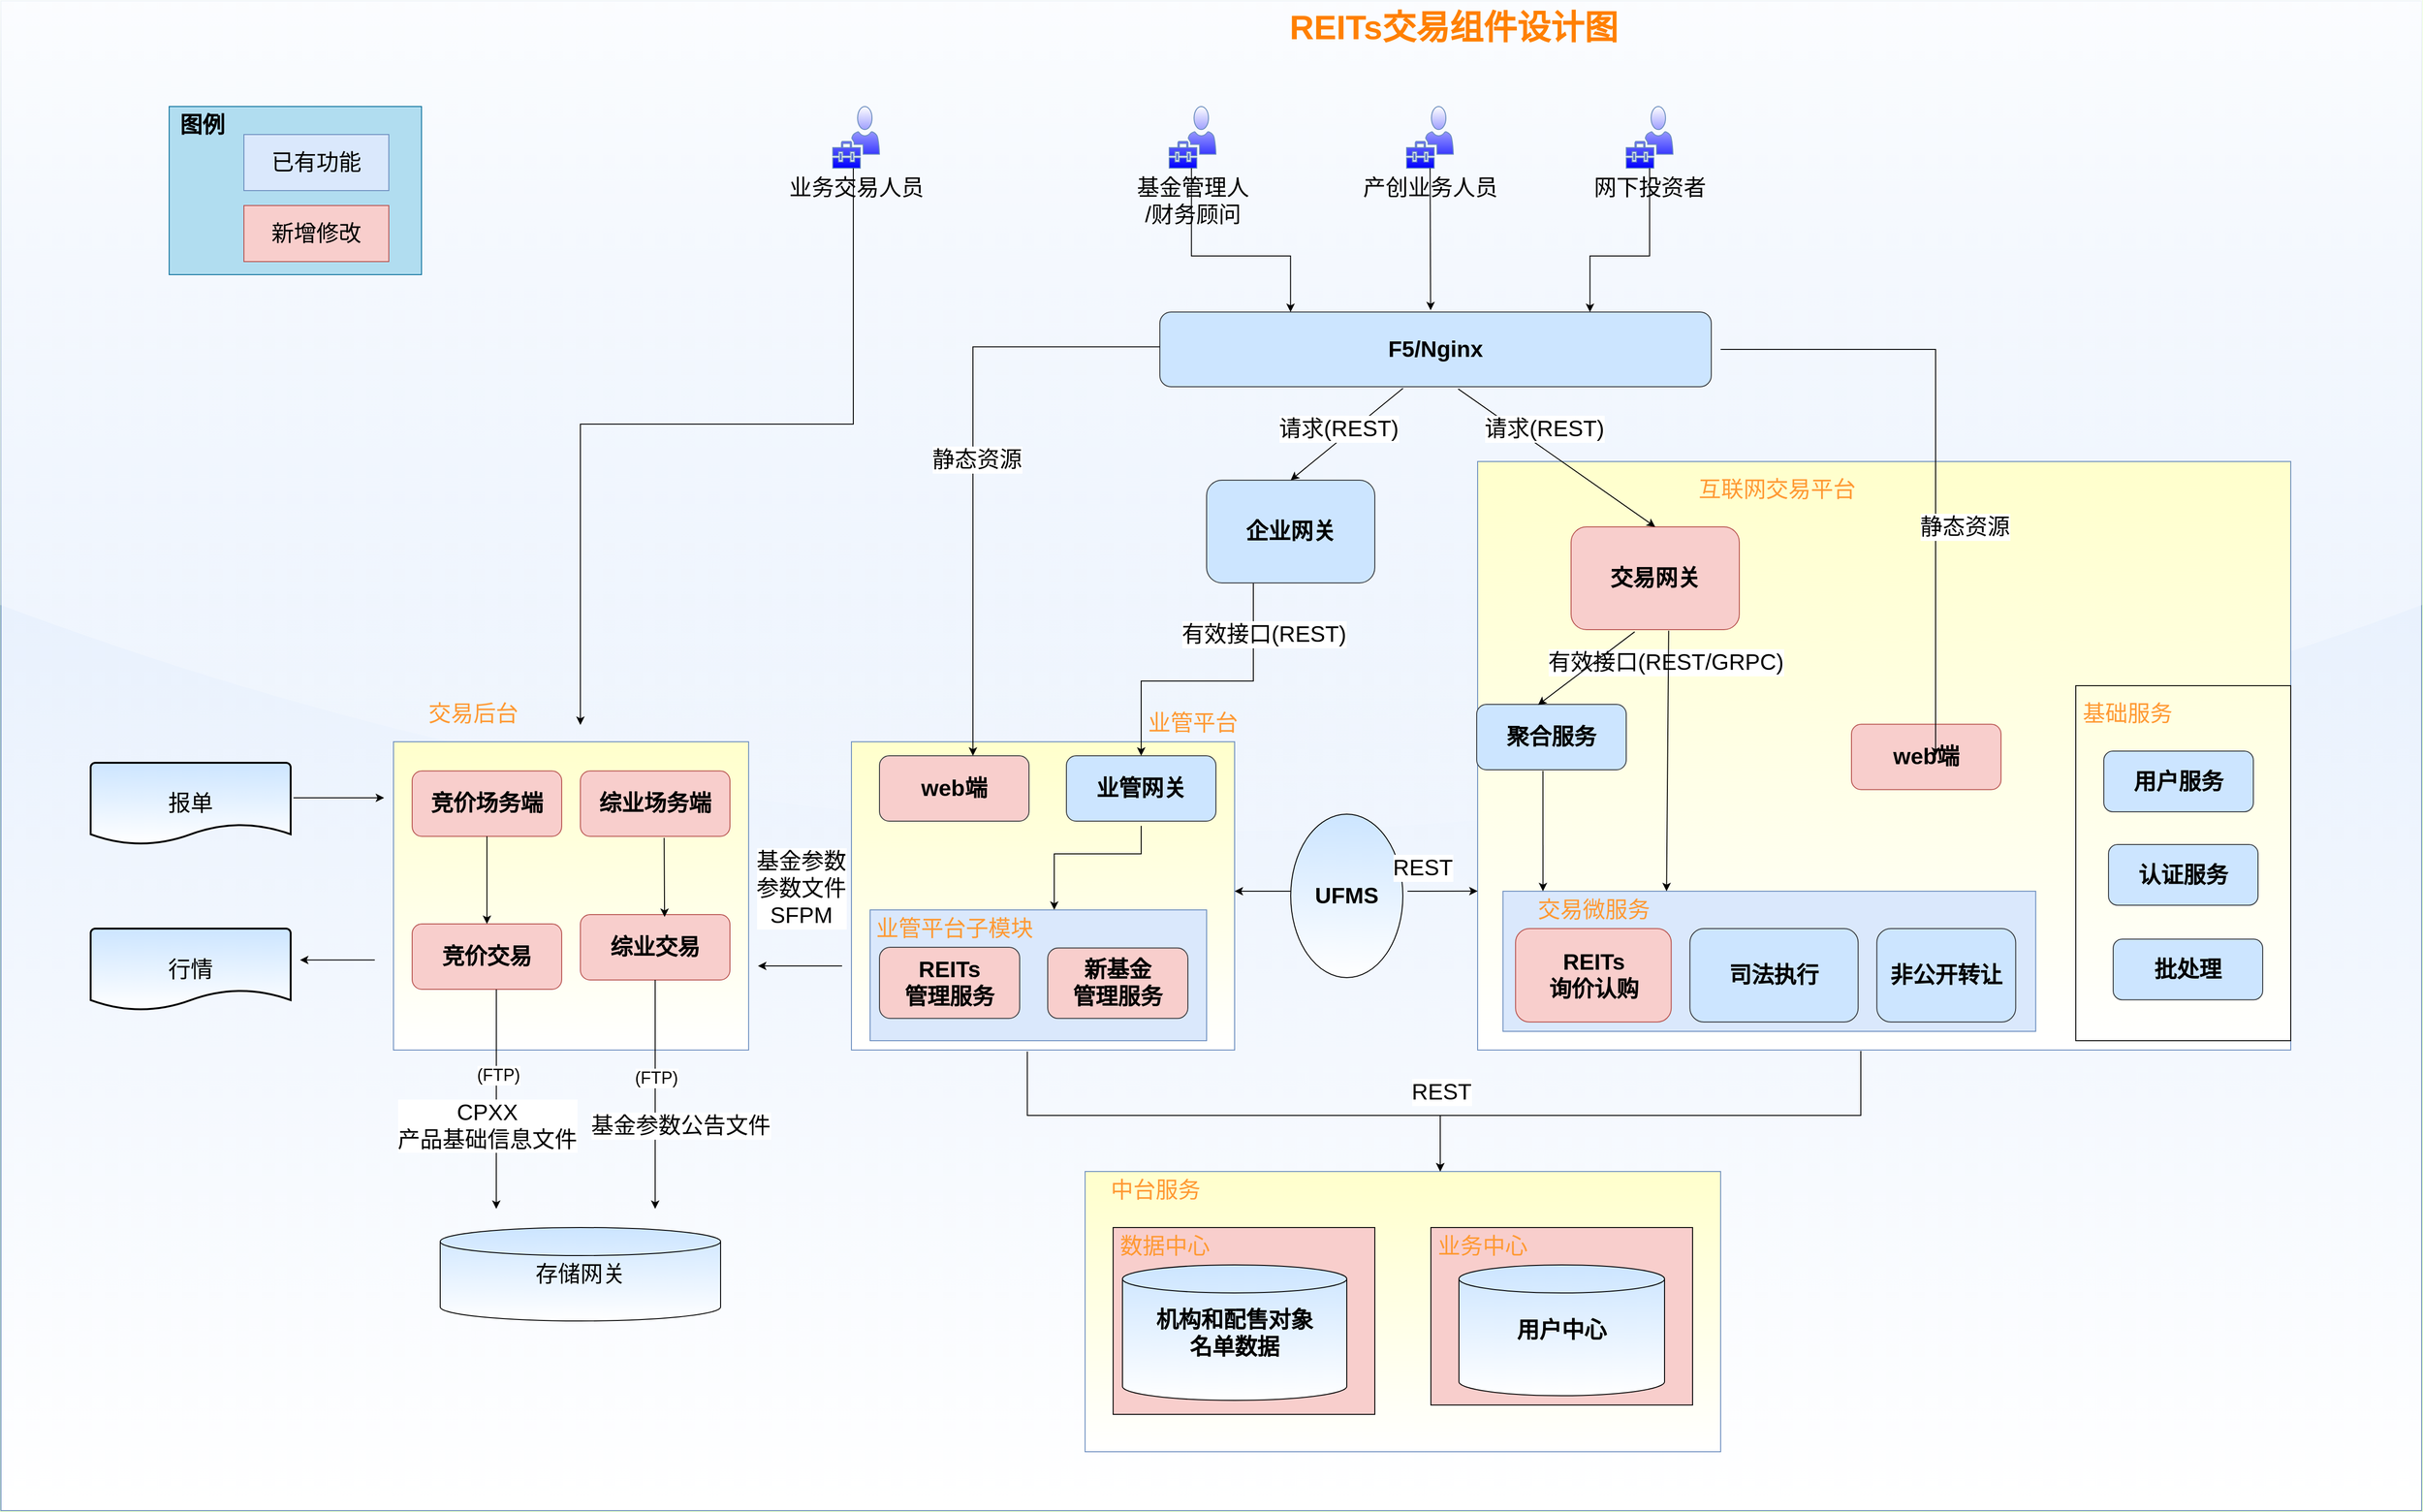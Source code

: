 <mxfile version="13.6.0" type="github" pages="6">
  <diagram id="YtGcmlx5MdhKh6ri9F74" name="REITs交易组件图">
    <mxGraphModel dx="6814" dy="2594" grid="1" gridSize="10" guides="1" tooltips="1" connect="1" arrows="1" fold="1" page="1" pageScale="1" pageWidth="827" pageHeight="1169" background="#E6FFCC" math="0" shadow="0">
      <root>
        <mxCell id="0" />
        <mxCell id="1" parent="0" />
        <mxCell id="VK5EltDKN6l3TrfOhJUf-1" value="" style="rounded=0;whiteSpace=wrap;html=1;fillColor=#dae8fc;gradientDirection=south;glass=1;strokeColor=#6c8ebf;gradientColor=#ffffff;" parent="1" vertex="1">
          <mxGeometry x="-1140" y="7" width="2590" height="1616" as="geometry" />
        </mxCell>
        <mxCell id="qfqtDnRgR9i1htIjxdiv-173" value="" style="rounded=0;whiteSpace=wrap;html=1;strokeColor=#6c8ebf;gradientColor=#ffffff;gradientDirection=south;fillColor=#FFFFCC;" vertex="1" parent="1">
          <mxGeometry x="20" y="1260" width="680" height="300" as="geometry" />
        </mxCell>
        <mxCell id="qfqtDnRgR9i1htIjxdiv-29" value="" style="rounded=0;whiteSpace=wrap;html=1;strokeColor=#6c8ebf;gradientColor=#ffffff;fillColor=#FFFFCC;" vertex="1" parent="1">
          <mxGeometry x="440" y="500" width="870" height="630" as="geometry" />
        </mxCell>
        <mxCell id="qfqtDnRgR9i1htIjxdiv-28" value="" style="rounded=0;whiteSpace=wrap;html=1;strokeColor=#6c8ebf;gradientColor=#ffffff;gradientDirection=south;fillColor=#FFFFCC;" vertex="1" parent="1">
          <mxGeometry x="-230" y="800" width="410" height="330" as="geometry" />
        </mxCell>
        <mxCell id="qfqtDnRgR9i1htIjxdiv-91" value="" style="rounded=0;whiteSpace=wrap;html=1;strokeColor=#6c8ebf;gradientColor=#ffffff;fillColor=#FFFFCC;" vertex="1" parent="1">
          <mxGeometry x="-720" y="800" width="380" height="330" as="geometry" />
        </mxCell>
        <mxCell id="oyumovBON1_XlfnT9GuX-1" value="&lt;font style=&quot;font-size: 36px&quot; color=&quot;#ff8000&quot;&gt;&lt;b&gt;REITs交易组件设计图&lt;/b&gt;&lt;/font&gt;" style="text;html=1;resizable=0;autosize=1;align=center;verticalAlign=middle;points=[];fillColor=none;strokeColor=none;rounded=0;dashed=1;dashPattern=1 2;sketch=0;fontColor=#5C5C5C;" parent="1" vertex="1">
          <mxGeometry x="229" y="20" width="370" height="30" as="geometry" />
        </mxCell>
        <mxCell id="qfqtDnRgR9i1htIjxdiv-15" value="" style="group" vertex="1" connectable="0" parent="1">
          <mxGeometry x="-960" y="120" width="270" height="180" as="geometry" />
        </mxCell>
        <mxCell id="qfqtDnRgR9i1htIjxdiv-11" value="" style="rounded=0;whiteSpace=wrap;html=1;fillColor=#b1ddf0;strokeColor=#10739e;" vertex="1" parent="qfqtDnRgR9i1htIjxdiv-15">
          <mxGeometry width="270" height="180" as="geometry" />
        </mxCell>
        <mxCell id="qfqtDnRgR9i1htIjxdiv-12" value="&lt;font style=&quot;font-size: 24px&quot;&gt;已有功能&lt;/font&gt;" style="rounded=0;whiteSpace=wrap;html=1;fillColor=#dae8fc;strokeColor=#6c8ebf;" vertex="1" parent="qfqtDnRgR9i1htIjxdiv-15">
          <mxGeometry x="80" y="30" width="155" height="60" as="geometry" />
        </mxCell>
        <mxCell id="qfqtDnRgR9i1htIjxdiv-13" value="&lt;font style=&quot;font-size: 24px&quot;&gt;&lt;b&gt;图例&lt;/b&gt;&lt;/font&gt;" style="text;html=1;resizable=0;autosize=1;align=center;verticalAlign=middle;points=[];fillColor=none;strokeColor=none;rounded=0;" vertex="1" parent="qfqtDnRgR9i1htIjxdiv-15">
          <mxGeometry x="5" y="10" width="60" height="20" as="geometry" />
        </mxCell>
        <mxCell id="qfqtDnRgR9i1htIjxdiv-14" value="&lt;font style=&quot;font-size: 24px&quot;&gt;新增修改&lt;/font&gt;" style="rounded=0;whiteSpace=wrap;html=1;fillColor=#f8cecc;strokeColor=#b85450;" vertex="1" parent="qfqtDnRgR9i1htIjxdiv-15">
          <mxGeometry x="80" y="106" width="155" height="60" as="geometry" />
        </mxCell>
        <mxCell id="qfqtDnRgR9i1htIjxdiv-16" value="&lt;b&gt;&lt;font style=&quot;font-size: 24px&quot;&gt;F5/Nginx&lt;/font&gt;&lt;/b&gt;" style="rounded=1;whiteSpace=wrap;html=1;sketch=0;strokeColor=#36393d;fillColor=#cce5ff;" vertex="1" parent="1">
          <mxGeometry x="100" y="340" width="590" height="80" as="geometry" />
        </mxCell>
        <mxCell id="qfqtDnRgR9i1htIjxdiv-23" value="" style="group" vertex="1" connectable="0" parent="1">
          <mxGeometry x="-250" y="120" width="899" height="66" as="geometry" />
        </mxCell>
        <mxCell id="qfqtDnRgR9i1htIjxdiv-6" value="&lt;font style=&quot;font-size: 24px&quot;&gt;基金管理人&lt;br&gt;/财务顾问&lt;/font&gt;" style="pointerEvents=1;shadow=0;dashed=0;html=1;strokeColor=#6c8ebf;labelPosition=center;verticalLabelPosition=bottom;verticalAlign=top;align=center;shape=mxgraph.mscae.intune.user_management;gradientColor=#ffffff;gradientDirection=north;fillColor=#0000FF;" vertex="1" parent="qfqtDnRgR9i1htIjxdiv-23">
          <mxGeometry x="360" width="50" height="66" as="geometry" />
        </mxCell>
        <mxCell id="qfqtDnRgR9i1htIjxdiv-7" value="&lt;font style=&quot;font-size: 24px&quot;&gt;产创业务人员&lt;/font&gt;" style="pointerEvents=1;shadow=0;dashed=0;html=1;strokeColor=#6c8ebf;labelPosition=center;verticalLabelPosition=bottom;verticalAlign=top;align=center;shape=mxgraph.mscae.intune.user_management;gradientColor=#ffffff;gradientDirection=north;fillColor=#0000FF;" vertex="1" parent="qfqtDnRgR9i1htIjxdiv-23">
          <mxGeometry x="614" width="50" height="66" as="geometry" />
        </mxCell>
        <mxCell id="qfqtDnRgR9i1htIjxdiv-8" value="&lt;font style=&quot;font-size: 24px&quot;&gt;网下投资者&lt;/font&gt;" style="pointerEvents=1;shadow=0;dashed=0;html=1;strokeColor=#6c8ebf;labelPosition=center;verticalLabelPosition=bottom;verticalAlign=top;align=center;shape=mxgraph.mscae.intune.user_management;gradientColor=#ffffff;gradientDirection=north;fillColor=#0000FF;" vertex="1" parent="qfqtDnRgR9i1htIjxdiv-23">
          <mxGeometry x="849" width="50" height="66" as="geometry" />
        </mxCell>
        <mxCell id="qfqtDnRgR9i1htIjxdiv-10" value="&lt;font style=&quot;font-size: 24px&quot;&gt;业务交易人员&lt;/font&gt;" style="pointerEvents=1;shadow=0;dashed=0;html=1;strokeColor=#6c8ebf;labelPosition=center;verticalLabelPosition=bottom;verticalAlign=top;align=center;shape=mxgraph.mscae.intune.user_management;gradientColor=#ffffff;gradientDirection=north;fillColor=#0000FF;" vertex="1" parent="qfqtDnRgR9i1htIjxdiv-23">
          <mxGeometry width="50" height="66" as="geometry" />
        </mxCell>
        <mxCell id="qfqtDnRgR9i1htIjxdiv-30" value="" style="edgeStyle=orthogonalEdgeStyle;rounded=0;orthogonalLoop=1;jettySize=auto;html=1;entryX=0.5;entryY=0;entryDx=0;entryDy=0;" edge="1" parent="1" source="qfqtDnRgR9i1htIjxdiv-25" target="qfqtDnRgR9i1htIjxdiv-35">
          <mxGeometry relative="1" as="geometry">
            <Array as="points">
              <mxPoint x="200" y="735" />
              <mxPoint x="80" y="735" />
            </Array>
          </mxGeometry>
        </mxCell>
        <mxCell id="qfqtDnRgR9i1htIjxdiv-25" value="&lt;b&gt;&lt;font style=&quot;font-size: 24px&quot;&gt;企业网关&lt;/font&gt;&lt;/b&gt;" style="rounded=1;whiteSpace=wrap;html=1;sketch=0;strokeColor=#36393d;fillColor=#cce5ff;" vertex="1" parent="1">
          <mxGeometry x="150" y="520" width="180" height="110" as="geometry" />
        </mxCell>
        <mxCell id="qfqtDnRgR9i1htIjxdiv-26" value="&lt;span style=&quot;font-size: 24px&quot;&gt;&lt;b&gt;交易网关&lt;/b&gt;&lt;/span&gt;" style="rounded=1;whiteSpace=wrap;html=1;sketch=0;strokeColor=#b85450;fillColor=#f8cecc;" vertex="1" parent="1">
          <mxGeometry x="540" y="570" width="180" height="110" as="geometry" />
        </mxCell>
        <mxCell id="qfqtDnRgR9i1htIjxdiv-32" value="&lt;font style=&quot;font-size: 24px&quot; color=&quot;#ff9933&quot;&gt;业管平台&lt;/font&gt;" style="text;html=1;resizable=0;autosize=1;align=center;verticalAlign=middle;points=[];fillColor=none;strokeColor=none;rounded=0;" vertex="1" parent="1">
          <mxGeometry x="80" y="770" width="110" height="20" as="geometry" />
        </mxCell>
        <mxCell id="qfqtDnRgR9i1htIjxdiv-33" value="&lt;font style=&quot;font-size: 24px&quot; color=&quot;#ff9933&quot;&gt;互联网交易平台&lt;/font&gt;" style="text;html=1;resizable=0;autosize=1;align=center;verticalAlign=middle;points=[];fillColor=none;strokeColor=none;rounded=0;" vertex="1" parent="1">
          <mxGeometry x="670" y="520" width="180" height="20" as="geometry" />
        </mxCell>
        <mxCell id="qfqtDnRgR9i1htIjxdiv-34" value="&lt;b&gt;&lt;font style=&quot;font-size: 24px&quot;&gt;web端&lt;/font&gt;&lt;/b&gt;" style="rounded=1;whiteSpace=wrap;html=1;sketch=0;strokeColor=#36393d;fillColor=#F8CECC;" vertex="1" parent="1">
          <mxGeometry x="-200" y="815" width="160" height="70" as="geometry" />
        </mxCell>
        <mxCell id="qfqtDnRgR9i1htIjxdiv-35" value="&lt;b&gt;&lt;font style=&quot;font-size: 24px&quot;&gt;业管网关&lt;/font&gt;&lt;/b&gt;" style="rounded=1;whiteSpace=wrap;html=1;sketch=0;strokeColor=#36393d;fillColor=#cce5ff;" vertex="1" parent="1">
          <mxGeometry y="815" width="160" height="70" as="geometry" />
        </mxCell>
        <mxCell id="qfqtDnRgR9i1htIjxdiv-45" value="" style="endArrow=classic;html=1;entryX=0.5;entryY=0;entryDx=0;entryDy=0;exitX=0.441;exitY=1.02;exitDx=0;exitDy=0;exitPerimeter=0;" edge="1" parent="1" source="qfqtDnRgR9i1htIjxdiv-16" target="qfqtDnRgR9i1htIjxdiv-25">
          <mxGeometry width="50" height="50" relative="1" as="geometry">
            <mxPoint x="300" y="440" as="sourcePoint" />
            <mxPoint x="350" y="390" as="targetPoint" />
          </mxGeometry>
        </mxCell>
        <mxCell id="qfqtDnRgR9i1htIjxdiv-46" value="" style="endArrow=classic;html=1;entryX=0.5;entryY=0;entryDx=0;entryDy=0;exitX=0.541;exitY=1.029;exitDx=0;exitDy=0;exitPerimeter=0;" edge="1" parent="1" source="qfqtDnRgR9i1htIjxdiv-16" target="qfqtDnRgR9i1htIjxdiv-26">
          <mxGeometry width="50" height="50" relative="1" as="geometry">
            <mxPoint x="430" y="430" as="sourcePoint" />
            <mxPoint x="353" y="530" as="targetPoint" />
          </mxGeometry>
        </mxCell>
        <mxCell id="qfqtDnRgR9i1htIjxdiv-48" value="&lt;b&gt;&lt;font style=&quot;font-size: 24px&quot;&gt;web端&lt;/font&gt;&lt;/b&gt;" style="rounded=1;whiteSpace=wrap;html=1;sketch=0;strokeColor=#b85450;fillColor=#f8cecc;" vertex="1" parent="1">
          <mxGeometry x="840" y="781.25" width="160" height="70" as="geometry" />
        </mxCell>
        <mxCell id="qfqtDnRgR9i1htIjxdiv-49" value="&lt;span style=&quot;font-size: 24px&quot;&gt;&lt;b&gt;聚合服务&lt;/b&gt;&lt;/span&gt;" style="rounded=1;whiteSpace=wrap;html=1;sketch=0;strokeColor=#36393d;fillColor=#cce5ff;" vertex="1" parent="1">
          <mxGeometry x="439" y="760" width="160" height="70" as="geometry" />
        </mxCell>
        <mxCell id="qfqtDnRgR9i1htIjxdiv-50" value="" style="group;" vertex="1" connectable="0" parent="1">
          <mxGeometry x="-210" y="960" width="360" height="160" as="geometry" />
        </mxCell>
        <mxCell id="qfqtDnRgR9i1htIjxdiv-38" value="" style="rounded=0;whiteSpace=wrap;html=1;strokeColor=#6c8ebf;fillColor=#dae8fc;" vertex="1" parent="qfqtDnRgR9i1htIjxdiv-50">
          <mxGeometry y="20" width="360" height="140" as="geometry" />
        </mxCell>
        <mxCell id="qfqtDnRgR9i1htIjxdiv-40" value="&lt;b&gt;&lt;font style=&quot;font-size: 24px&quot;&gt;REITs&lt;br&gt;管理服务&lt;/font&gt;&lt;/b&gt;" style="rounded=1;whiteSpace=wrap;html=1;sketch=0;strokeColor=#36393d;fillColor=#F8CECC;" vertex="1" parent="qfqtDnRgR9i1htIjxdiv-50">
          <mxGeometry x="10" y="60" width="150" height="76.15" as="geometry" />
        </mxCell>
        <mxCell id="qfqtDnRgR9i1htIjxdiv-42" value="&lt;b&gt;&lt;font style=&quot;font-size: 24px&quot;&gt;新基金&lt;br&gt;管理服务&lt;br&gt;&lt;/font&gt;&lt;/b&gt;" style="rounded=1;whiteSpace=wrap;html=1;sketch=0;strokeColor=#36393d;fillColor=#F8CECC;" vertex="1" parent="qfqtDnRgR9i1htIjxdiv-50">
          <mxGeometry x="190" y="60.766" width="150" height="75.385" as="geometry" />
        </mxCell>
        <mxCell id="qfqtDnRgR9i1htIjxdiv-39" value="&lt;font color=&quot;#ff9933&quot;&gt;&lt;span style=&quot;font-size: 24px&quot;&gt;业管平台子模块&lt;/span&gt;&lt;/font&gt;" style="text;html=1;resizable=0;autosize=1;align=center;verticalAlign=middle;points=[];fillColor=none;strokeColor=none;rounded=0;" vertex="1" parent="qfqtDnRgR9i1htIjxdiv-50">
          <mxGeometry y="30" width="180" height="20" as="geometry" />
        </mxCell>
        <mxCell id="qfqtDnRgR9i1htIjxdiv-51" value="" style="group" vertex="1" connectable="0" parent="1">
          <mxGeometry x="467.14" y="960" width="642.857" height="150" as="geometry" />
        </mxCell>
        <mxCell id="qfqtDnRgR9i1htIjxdiv-52" value="" style="rounded=0;whiteSpace=wrap;html=1;fillColor=#dae8fc;strokeColor=#6c8ebf;" vertex="1" parent="qfqtDnRgR9i1htIjxdiv-51">
          <mxGeometry width="570" height="150" as="geometry" />
        </mxCell>
        <mxCell id="qfqtDnRgR9i1htIjxdiv-53" value="&lt;b&gt;&lt;font style=&quot;font-size: 24px&quot;&gt;REITs&lt;br&gt;询价认购&lt;br&gt;&lt;/font&gt;&lt;/b&gt;" style="rounded=1;whiteSpace=wrap;html=1;sketch=0;strokeColor=#b85450;fillColor=#f8cecc;" vertex="1" parent="qfqtDnRgR9i1htIjxdiv-51">
          <mxGeometry x="13.43" y="40" width="166.57" height="100" as="geometry" />
        </mxCell>
        <mxCell id="qfqtDnRgR9i1htIjxdiv-57" value="&lt;span style=&quot;font-size: 24px&quot;&gt;&lt;b&gt;司法执行&lt;/b&gt;&lt;/span&gt;" style="rounded=1;whiteSpace=wrap;html=1;sketch=0;strokeColor=#36393d;fillColor=#cce5ff;" vertex="1" parent="qfqtDnRgR9i1htIjxdiv-51">
          <mxGeometry x="200" y="40" width="180" height="100" as="geometry" />
        </mxCell>
        <mxCell id="qfqtDnRgR9i1htIjxdiv-58" value="&lt;span style=&quot;font-size: 24px&quot;&gt;&lt;b&gt;非公开转让&lt;/b&gt;&lt;/span&gt;" style="rounded=1;whiteSpace=wrap;html=1;sketch=0;strokeColor=#36393d;fillColor=#cce5ff;" vertex="1" parent="qfqtDnRgR9i1htIjxdiv-51">
          <mxGeometry x="400" y="40" width="148.57" height="100" as="geometry" />
        </mxCell>
        <mxCell id="qfqtDnRgR9i1htIjxdiv-55" value="&lt;span style=&quot;color: rgb(255 , 153 , 51) ; font-size: 24px&quot;&gt;交易微服务&lt;/span&gt;" style="text;html=1;resizable=0;autosize=1;align=center;verticalAlign=middle;points=[];fillColor=none;strokeColor=none;rounded=0;" vertex="1" parent="qfqtDnRgR9i1htIjxdiv-51">
          <mxGeometry x="26.72" y="10" width="140" height="20" as="geometry" />
        </mxCell>
        <mxCell id="qfqtDnRgR9i1htIjxdiv-56" value="" style="edgeStyle=orthogonalEdgeStyle;rounded=0;orthogonalLoop=1;jettySize=auto;html=1;" edge="1" parent="1">
          <mxGeometry relative="1" as="geometry">
            <mxPoint x="700" y="380" as="sourcePoint" />
            <mxPoint x="930" y="815" as="targetPoint" />
            <Array as="points">
              <mxPoint x="930" y="380" />
              <mxPoint x="930" y="815" />
            </Array>
          </mxGeometry>
        </mxCell>
        <mxCell id="qfqtDnRgR9i1htIjxdiv-59" value="" style="rounded=0;whiteSpace=wrap;html=1;gradientColor=#ffffff;fillColor=none;" vertex="1" parent="1">
          <mxGeometry x="1080" y="740" width="230" height="380" as="geometry" />
        </mxCell>
        <mxCell id="qfqtDnRgR9i1htIjxdiv-60" value="&lt;font style=&quot;font-size: 24px&quot; color=&quot;#ff9933&quot;&gt;基础服务&lt;/font&gt;" style="text;html=1;resizable=0;autosize=1;align=center;verticalAlign=middle;points=[];fillColor=none;strokeColor=none;rounded=0;" vertex="1" parent="1">
          <mxGeometry x="1080.0" y="760" width="110" height="20" as="geometry" />
        </mxCell>
        <mxCell id="qfqtDnRgR9i1htIjxdiv-61" value="&lt;b&gt;&lt;font style=&quot;font-size: 24px&quot;&gt;用户服务&lt;/font&gt;&lt;/b&gt;" style="rounded=1;whiteSpace=wrap;html=1;sketch=0;strokeColor=#36393d;fillColor=#cce5ff;" vertex="1" parent="1">
          <mxGeometry x="1110" y="810" width="160" height="65" as="geometry" />
        </mxCell>
        <mxCell id="qfqtDnRgR9i1htIjxdiv-67" value="&lt;b&gt;&lt;font style=&quot;font-size: 24px&quot;&gt;认证服务&lt;/font&gt;&lt;/b&gt;" style="rounded=1;whiteSpace=wrap;html=1;sketch=0;strokeColor=#36393d;fillColor=#cce5ff;" vertex="1" parent="1">
          <mxGeometry x="1115" y="910" width="160" height="65" as="geometry" />
        </mxCell>
        <mxCell id="qfqtDnRgR9i1htIjxdiv-68" value="&lt;b&gt;&lt;font style=&quot;font-size: 24px&quot;&gt;批处理&lt;/font&gt;&lt;/b&gt;" style="rounded=1;whiteSpace=wrap;html=1;sketch=0;strokeColor=#36393d;fillColor=#cce5ff;" vertex="1" parent="1">
          <mxGeometry x="1120" y="1011.25" width="160" height="65" as="geometry" />
        </mxCell>
        <mxCell id="qfqtDnRgR9i1htIjxdiv-69" style="edgeStyle=orthogonalEdgeStyle;rounded=0;orthogonalLoop=1;jettySize=auto;html=1;exitX=0.5;exitY=1;exitDx=0;exitDy=0;" edge="1" parent="1">
          <mxGeometry relative="1" as="geometry">
            <mxPoint x="850.0" y="1010" as="sourcePoint" />
            <mxPoint x="850.0" y="1010" as="targetPoint" />
          </mxGeometry>
        </mxCell>
        <mxCell id="qfqtDnRgR9i1htIjxdiv-90" value="" style="endArrow=classic;html=1;entryX=0.491;entryY=-0.024;entryDx=0;entryDy=0;entryPerimeter=0;" edge="1" parent="1" source="qfqtDnRgR9i1htIjxdiv-7" target="qfqtDnRgR9i1htIjxdiv-16">
          <mxGeometry width="50" height="50" relative="1" as="geometry">
            <mxPoint x="385" y="245" as="sourcePoint" />
            <mxPoint x="389" y="330" as="targetPoint" />
          </mxGeometry>
        </mxCell>
        <mxCell id="qfqtDnRgR9i1htIjxdiv-94" style="edgeStyle=orthogonalEdgeStyle;rounded=0;orthogonalLoop=1;jettySize=auto;html=1;" edge="1" parent="1" source="qfqtDnRgR9i1htIjxdiv-10">
          <mxGeometry relative="1" as="geometry">
            <mxPoint x="-228" y="190" as="sourcePoint" />
            <mxPoint x="-520" y="782" as="targetPoint" />
            <Array as="points">
              <mxPoint x="-228" y="460" />
              <mxPoint x="-520" y="460" />
            </Array>
          </mxGeometry>
        </mxCell>
        <mxCell id="qfqtDnRgR9i1htIjxdiv-96" value="&lt;font style=&quot;font-size: 24px&quot; color=&quot;#ff9933&quot;&gt;交易后台&lt;/font&gt;" style="text;html=1;resizable=0;autosize=1;align=center;verticalAlign=middle;points=[];fillColor=none;strokeColor=none;rounded=0;" vertex="1" parent="1">
          <mxGeometry x="-690" y="760" width="110" height="20" as="geometry" />
        </mxCell>
        <mxCell id="qfqtDnRgR9i1htIjxdiv-97" value="&lt;b&gt;&lt;font style=&quot;font-size: 24px&quot;&gt;竞价场务端&lt;/font&gt;&lt;/b&gt;" style="rounded=1;whiteSpace=wrap;html=1;sketch=0;strokeColor=#b85450;fillColor=#f8cecc;" vertex="1" parent="1">
          <mxGeometry x="-700" y="831.25" width="160" height="70" as="geometry" />
        </mxCell>
        <mxCell id="qfqtDnRgR9i1htIjxdiv-98" value="&lt;b&gt;&lt;font style=&quot;font-size: 24px&quot;&gt;综业场务端&lt;/font&gt;&lt;/b&gt;" style="rounded=1;whiteSpace=wrap;html=1;sketch=0;strokeColor=#b85450;fillColor=#f8cecc;" vertex="1" parent="1">
          <mxGeometry x="-520" y="831.25" width="160" height="70" as="geometry" />
        </mxCell>
        <mxCell id="qfqtDnRgR9i1htIjxdiv-99" value="&lt;b&gt;&lt;font style=&quot;font-size: 24px&quot;&gt;综业交易&lt;/font&gt;&lt;/b&gt;" style="rounded=1;whiteSpace=wrap;html=1;sketch=0;strokeColor=#b85450;fillColor=#f8cecc;" vertex="1" parent="1">
          <mxGeometry x="-520" y="985" width="160" height="70" as="geometry" />
        </mxCell>
        <mxCell id="qfqtDnRgR9i1htIjxdiv-106" style="edgeStyle=orthogonalEdgeStyle;rounded=0;orthogonalLoop=1;jettySize=auto;html=1;" edge="1" parent="1">
          <mxGeometry relative="1" as="geometry">
            <mxPoint x="-820" y="1033.57" as="targetPoint" />
            <mxPoint x="-740" y="1033.57" as="sourcePoint" />
          </mxGeometry>
        </mxCell>
        <mxCell id="qfqtDnRgR9i1htIjxdiv-100" value="&lt;b&gt;&lt;font style=&quot;font-size: 24px&quot;&gt;竞价交易&lt;/font&gt;&lt;/b&gt;" style="rounded=1;whiteSpace=wrap;html=1;sketch=0;strokeColor=#b85450;fillColor=#f8cecc;" vertex="1" parent="1">
          <mxGeometry x="-700" y="995" width="160" height="70" as="geometry" />
        </mxCell>
        <mxCell id="qfqtDnRgR9i1htIjxdiv-105" style="edgeStyle=orthogonalEdgeStyle;rounded=0;orthogonalLoop=1;jettySize=auto;html=1;" edge="1" parent="1">
          <mxGeometry relative="1" as="geometry">
            <mxPoint x="-730" y="860" as="targetPoint" />
            <mxPoint x="-827" y="860" as="sourcePoint" />
          </mxGeometry>
        </mxCell>
        <mxCell id="qfqtDnRgR9i1htIjxdiv-104" value="" style="edgeStyle=orthogonalEdgeStyle;rounded=0;orthogonalLoop=1;jettySize=auto;html=1;exitX=0;exitY=0.465;exitDx=0;exitDy=0;exitPerimeter=0;" edge="1" parent="1" source="qfqtDnRgR9i1htIjxdiv-16" target="qfqtDnRgR9i1htIjxdiv-34">
          <mxGeometry relative="1" as="geometry">
            <mxPoint x="-210" y="391.32" as="sourcePoint" />
            <mxPoint x="50" y="800.0" as="targetPoint" />
            <Array as="points">
              <mxPoint x="-100" y="377" />
            </Array>
          </mxGeometry>
        </mxCell>
        <mxCell id="qfqtDnRgR9i1htIjxdiv-107" value="&lt;font style=&quot;font-size: 24px&quot;&gt;静态资源&lt;/font&gt;" style="edgeLabel;html=1;align=center;verticalAlign=middle;resizable=0;points=[];" vertex="1" connectable="0" parent="qfqtDnRgR9i1htIjxdiv-104">
          <mxGeometry x="0.007" y="4" relative="1" as="geometry">
            <mxPoint as="offset" />
          </mxGeometry>
        </mxCell>
        <mxCell id="qfqtDnRgR9i1htIjxdiv-108" value="&lt;font style=&quot;font-size: 24px&quot;&gt;静态资源&lt;/font&gt;" style="edgeLabel;html=1;align=center;verticalAlign=middle;resizable=0;points=[];" vertex="1" connectable="0" parent="1">
          <mxGeometry x="50.0" y="575.004" as="geometry">
            <mxPoint x="911" y="-5" as="offset" />
          </mxGeometry>
        </mxCell>
        <mxCell id="qfqtDnRgR9i1htIjxdiv-109" value="&lt;span style=&quot;font-size: 24px&quot;&gt;请求(&lt;/span&gt;&lt;span style=&quot;font-size: 24px&quot;&gt;REST&lt;/span&gt;&lt;span style=&quot;font-size: 24px&quot;&gt;)&lt;/span&gt;" style="edgeLabel;html=1;align=center;verticalAlign=middle;resizable=0;points=[];" vertex="1" connectable="0" parent="1">
          <mxGeometry x="-620.0" y="470.004" as="geometry">
            <mxPoint x="911" y="-5" as="offset" />
          </mxGeometry>
        </mxCell>
        <mxCell id="qfqtDnRgR9i1htIjxdiv-110" value="&lt;span style=&quot;font-size: 24px&quot;&gt;请求(REST)&lt;/span&gt;" style="edgeLabel;html=1;align=center;verticalAlign=middle;resizable=0;points=[];" vertex="1" connectable="0" parent="1">
          <mxGeometry x="-400.0" y="470.004" as="geometry">
            <mxPoint x="911" y="-5" as="offset" />
          </mxGeometry>
        </mxCell>
        <mxCell id="qfqtDnRgR9i1htIjxdiv-111" value="" style="endArrow=classic;html=1;entryX=0.5;entryY=0;entryDx=0;entryDy=0;exitX=0.5;exitY=1;exitDx=0;exitDy=0;" edge="1" parent="1" source="qfqtDnRgR9i1htIjxdiv-97" target="qfqtDnRgR9i1htIjxdiv-100">
          <mxGeometry width="50" height="50" relative="1" as="geometry">
            <mxPoint x="-360" y="880" as="sourcePoint" />
            <mxPoint x="-310" y="830" as="targetPoint" />
          </mxGeometry>
        </mxCell>
        <mxCell id="qfqtDnRgR9i1htIjxdiv-112" value="" style="endArrow=classic;html=1;entryX=0.563;entryY=0.036;entryDx=0;entryDy=0;exitX=0.56;exitY=1.023;exitDx=0;exitDy=0;entryPerimeter=0;exitPerimeter=0;" edge="1" parent="1" source="qfqtDnRgR9i1htIjxdiv-98" target="qfqtDnRgR9i1htIjxdiv-99">
          <mxGeometry width="50" height="50" relative="1" as="geometry">
            <mxPoint x="-360" y="892.5" as="sourcePoint" />
            <mxPoint x="-360" y="960" as="targetPoint" />
          </mxGeometry>
        </mxCell>
        <mxCell id="qfqtDnRgR9i1htIjxdiv-116" value="" style="endArrow=classic;html=1;exitX=0.5;exitY=1;exitDx=0;exitDy=0;" edge="1" parent="1" source="qfqtDnRgR9i1htIjxdiv-99">
          <mxGeometry width="50" height="50" relative="1" as="geometry">
            <mxPoint x="-370.59" y="1030" as="sourcePoint" />
            <mxPoint x="-440" y="1300" as="targetPoint" />
          </mxGeometry>
        </mxCell>
        <mxCell id="qfqtDnRgR9i1htIjxdiv-119" value="&lt;font style=&quot;font-size: 24px&quot;&gt;基金参数公告文件&lt;/font&gt;" style="edgeLabel;html=1;align=center;verticalAlign=middle;resizable=0;points=[];" vertex="1" connectable="0" parent="qfqtDnRgR9i1htIjxdiv-116">
          <mxGeometry x="0.229" y="4" relative="1" as="geometry">
            <mxPoint x="23" y="5" as="offset" />
          </mxGeometry>
        </mxCell>
        <mxCell id="qfqtDnRgR9i1htIjxdiv-162" value="&lt;span style=&quot;font-size: 18px&quot;&gt;(FTP&lt;/span&gt;&lt;span style=&quot;font-size: 18px&quot;&gt;)&lt;/span&gt;" style="edgeLabel;html=1;align=center;verticalAlign=middle;resizable=0;points=[];" vertex="1" connectable="0" parent="qfqtDnRgR9i1htIjxdiv-116">
          <mxGeometry x="-0.146" y="1" relative="1" as="geometry">
            <mxPoint as="offset" />
          </mxGeometry>
        </mxCell>
        <mxCell id="qfqtDnRgR9i1htIjxdiv-117" value="" style="endArrow=classic;html=1;exitX=0.563;exitY=1.002;exitDx=0;exitDy=0;exitPerimeter=0;" edge="1" parent="1" source="qfqtDnRgR9i1htIjxdiv-100">
          <mxGeometry width="50" height="50" relative="1" as="geometry">
            <mxPoint x="-560" y="1030" as="sourcePoint" />
            <mxPoint x="-610" y="1300" as="targetPoint" />
          </mxGeometry>
        </mxCell>
        <mxCell id="qfqtDnRgR9i1htIjxdiv-118" value="&lt;font style=&quot;font-size: 24px&quot;&gt;CPXX&lt;br&gt;产品基础信息文件&lt;br&gt;&lt;/font&gt;" style="edgeLabel;html=1;align=center;verticalAlign=middle;resizable=0;points=[];" vertex="1" connectable="0" parent="qfqtDnRgR9i1htIjxdiv-117">
          <mxGeometry x="0.086" y="-5" relative="1" as="geometry">
            <mxPoint x="-5.04" y="17.72" as="offset" />
          </mxGeometry>
        </mxCell>
        <mxCell id="qfqtDnRgR9i1htIjxdiv-121" value="&lt;font style=&quot;font-size: 24px&quot;&gt;存储网关&lt;/font&gt;" style="shape=cylinder2;whiteSpace=wrap;html=1;boundedLbl=1;backgroundOutline=1;size=15;gradientColor=#ffffff;fillColor=#CCE5FF;" vertex="1" parent="1">
          <mxGeometry x="-670" y="1320" width="300" height="100" as="geometry" />
        </mxCell>
        <mxCell id="qfqtDnRgR9i1htIjxdiv-125" value="&lt;font style=&quot;font-size: 24px&quot;&gt;报单&lt;/font&gt;" style="strokeWidth=2;html=1;shape=mxgraph.flowchart.document2;whiteSpace=wrap;size=0.25;fillColor=#CCE5FF;gradientColor=#ffffff;" vertex="1" parent="1">
          <mxGeometry x="-1044" y="822.5" width="214" height="87.5" as="geometry" />
        </mxCell>
        <mxCell id="qfqtDnRgR9i1htIjxdiv-126" value="&lt;font style=&quot;font-size: 24px&quot;&gt;行情&lt;/font&gt;" style="strokeWidth=2;html=1;shape=mxgraph.flowchart.document2;whiteSpace=wrap;size=0.25;fillColor=#CCE5FF;gradientColor=#ffffff;" vertex="1" parent="1">
          <mxGeometry x="-1044" y="1000" width="214" height="87.5" as="geometry" />
        </mxCell>
        <mxCell id="qfqtDnRgR9i1htIjxdiv-135" value="" style="edgeStyle=orthogonalEdgeStyle;rounded=0;orthogonalLoop=1;jettySize=auto;html=1;entryX=0.546;entryY=-0.001;entryDx=0;entryDy=0;entryPerimeter=0;" edge="1" parent="1" target="qfqtDnRgR9i1htIjxdiv-38">
          <mxGeometry relative="1" as="geometry">
            <mxPoint x="80" y="890" as="sourcePoint" />
            <mxPoint x="-19.97" y="969.97" as="targetPoint" />
            <Array as="points">
              <mxPoint x="80" y="920" />
              <mxPoint x="-13" y="920" />
              <mxPoint x="-13" y="980" />
            </Array>
          </mxGeometry>
        </mxCell>
        <mxCell id="qfqtDnRgR9i1htIjxdiv-137" value="&lt;span style=&quot;font-size: 24px&quot;&gt;有效接口(&lt;/span&gt;&lt;span style=&quot;font-size: 24px&quot;&gt;REST&lt;/span&gt;&lt;span style=&quot;font-size: 24px&quot;&gt;)&lt;/span&gt;" style="edgeLabel;html=1;align=center;verticalAlign=middle;resizable=0;points=[];" vertex="1" connectable="0" parent="1">
          <mxGeometry x="-700.0" y="690.004" as="geometry">
            <mxPoint x="911" y="-5" as="offset" />
          </mxGeometry>
        </mxCell>
        <mxCell id="qfqtDnRgR9i1htIjxdiv-138" value="&lt;span style=&quot;font-size: 24px&quot;&gt;有效&lt;/span&gt;&lt;span style=&quot;font-size: 24px&quot;&gt;接口&lt;/span&gt;&lt;span style=&quot;font-size: 24px&quot;&gt;(&lt;/span&gt;&lt;span style=&quot;font-size: 24px&quot;&gt;REST/GRPC&lt;/span&gt;&lt;span style=&quot;font-size: 24px&quot;&gt;)&lt;/span&gt;" style="edgeLabel;html=1;align=center;verticalAlign=middle;resizable=0;points=[];" vertex="1" connectable="0" parent="1">
          <mxGeometry x="-270.0" y="720.004" as="geometry">
            <mxPoint x="911" y="-5" as="offset" />
          </mxGeometry>
        </mxCell>
        <mxCell id="qfqtDnRgR9i1htIjxdiv-139" value="" style="edgeStyle=orthogonalEdgeStyle;rounded=0;orthogonalLoop=1;jettySize=auto;html=1;entryX=0.78;entryY=0;entryDx=0;entryDy=0;entryPerimeter=0;" edge="1" parent="1" source="qfqtDnRgR9i1htIjxdiv-8" target="qfqtDnRgR9i1htIjxdiv-16">
          <mxGeometry relative="1" as="geometry">
            <mxPoint x="660" y="250.0" as="sourcePoint" />
            <mxPoint x="560" y="310" as="targetPoint" />
            <Array as="points">
              <mxPoint x="624" y="280" />
              <mxPoint x="560" y="280" />
            </Array>
          </mxGeometry>
        </mxCell>
        <mxCell id="qfqtDnRgR9i1htIjxdiv-140" value="" style="edgeStyle=orthogonalEdgeStyle;rounded=0;orthogonalLoop=1;jettySize=auto;html=1;entryX=0.237;entryY=0;entryDx=0;entryDy=0;entryPerimeter=0;" edge="1" parent="1" target="qfqtDnRgR9i1htIjxdiv-16">
          <mxGeometry relative="1" as="geometry">
            <mxPoint x="133.81" y="186" as="sourcePoint" />
            <mxPoint x="240" y="310" as="targetPoint" />
            <Array as="points">
              <mxPoint x="134" y="280" />
              <mxPoint x="240" y="280" />
            </Array>
          </mxGeometry>
        </mxCell>
        <mxCell id="qfqtDnRgR9i1htIjxdiv-149" value="&lt;font style=&quot;font-size: 24px&quot;&gt;基金参数&lt;br&gt;参数文件&lt;br&gt;SFPM&lt;br&gt;&lt;/font&gt;" style="edgeLabel;html=1;align=center;verticalAlign=middle;resizable=0;points=[];" vertex="1" connectable="0" parent="1">
          <mxGeometry x="-280" y="950.004" as="geometry">
            <mxPoint x="-4" y="7" as="offset" />
          </mxGeometry>
        </mxCell>
        <mxCell id="qfqtDnRgR9i1htIjxdiv-150" value="" style="endArrow=classic;html=1;entryX=1;entryY=0.5;entryDx=0;entryDy=0;" edge="1" parent="1">
          <mxGeometry width="50" height="50" relative="1" as="geometry">
            <mxPoint x="-240" y="1040" as="sourcePoint" />
            <mxPoint x="-330" y="1040" as="targetPoint" />
          </mxGeometry>
        </mxCell>
        <mxCell id="qfqtDnRgR9i1htIjxdiv-151" value="" style="endArrow=classic;html=1;entryX=0;entryY=0.73;entryDx=0;entryDy=0;entryPerimeter=0;" edge="1" parent="1" target="qfqtDnRgR9i1htIjxdiv-29">
          <mxGeometry width="50" height="50" relative="1" as="geometry">
            <mxPoint x="365" y="960" as="sourcePoint" />
            <mxPoint x="440" y="960" as="targetPoint" />
          </mxGeometry>
        </mxCell>
        <mxCell id="qfqtDnRgR9i1htIjxdiv-152" value="" style="endArrow=classic;html=1;" edge="1" parent="1">
          <mxGeometry width="50" height="50" relative="1" as="geometry">
            <mxPoint x="255" y="960" as="sourcePoint" />
            <mxPoint x="180" y="960" as="targetPoint" />
          </mxGeometry>
        </mxCell>
        <mxCell id="qfqtDnRgR9i1htIjxdiv-154" value="&lt;font style=&quot;font-size: 24px&quot;&gt;&lt;b&gt;UFMS&lt;/b&gt;&lt;/font&gt;" style="ellipse;whiteSpace=wrap;html=1;fillColor=#CCE5FF;gradientColor=#ffffff;" vertex="1" parent="1">
          <mxGeometry x="240" y="877.5" width="120" height="175" as="geometry" />
        </mxCell>
        <mxCell id="qfqtDnRgR9i1htIjxdiv-156" value="&lt;span style=&quot;font-size: 24px&quot;&gt;REST&lt;/span&gt;" style="edgeLabel;html=1;align=center;verticalAlign=middle;resizable=0;points=[];" vertex="1" connectable="0" parent="1">
          <mxGeometry x="-530.0" y="940.004" as="geometry">
            <mxPoint x="911" y="-5" as="offset" />
          </mxGeometry>
        </mxCell>
        <mxCell id="qfqtDnRgR9i1htIjxdiv-163" value="&lt;span style=&quot;font-size: 18px&quot;&gt;(FTP&lt;/span&gt;&lt;span style=&quot;font-size: 18px&quot;&gt;)&lt;/span&gt;" style="edgeLabel;html=1;align=center;verticalAlign=middle;resizable=0;points=[];" vertex="1" connectable="0" parent="1">
          <mxGeometry x="-420.0" y="1179.996" as="geometry">
            <mxPoint x="-188" y="-23" as="offset" />
          </mxGeometry>
        </mxCell>
        <mxCell id="qfqtDnRgR9i1htIjxdiv-165" value="" style="edgeStyle=orthogonalEdgeStyle;rounded=0;orthogonalLoop=1;jettySize=auto;html=1;exitX=0.443;exitY=1.016;exitDx=0;exitDy=0;exitPerimeter=0;" edge="1" parent="1" source="qfqtDnRgR9i1htIjxdiv-49">
          <mxGeometry relative="1" as="geometry">
            <mxPoint x="841.43" y="910" as="sourcePoint" />
            <mxPoint x="510" y="960" as="targetPoint" />
            <Array as="points">
              <mxPoint x="510" y="960" />
            </Array>
          </mxGeometry>
        </mxCell>
        <mxCell id="qfqtDnRgR9i1htIjxdiv-169" value="" style="edgeStyle=orthogonalEdgeStyle;rounded=0;orthogonalLoop=1;jettySize=auto;html=1;" edge="1" parent="1">
          <mxGeometry relative="1" as="geometry">
            <mxPoint x="850" y="1131" as="sourcePoint" />
            <mxPoint x="400" y="1260" as="targetPoint" />
            <Array as="points">
              <mxPoint x="850" y="1200" />
              <mxPoint x="400" y="1200" />
            </Array>
          </mxGeometry>
        </mxCell>
        <mxCell id="qfqtDnRgR9i1htIjxdiv-172" value="" style="endArrow=classic;html=1;entryX=0.41;entryY=0.009;entryDx=0;entryDy=0;entryPerimeter=0;exitX=0.378;exitY=1.021;exitDx=0;exitDy=0;exitPerimeter=0;" edge="1" parent="1" source="qfqtDnRgR9i1htIjxdiv-26" target="qfqtDnRgR9i1htIjxdiv-49">
          <mxGeometry width="50" height="50" relative="1" as="geometry">
            <mxPoint x="630" y="770" as="sourcePoint" />
            <mxPoint x="680" y="720" as="targetPoint" />
          </mxGeometry>
        </mxCell>
        <mxCell id="qfqtDnRgR9i1htIjxdiv-174" value="" style="group;fillColor=#f8cecc;strokeColor=#b85450;" vertex="1" connectable="0" parent="1">
          <mxGeometry x="50" y="1320" width="280" height="200" as="geometry" />
        </mxCell>
        <mxCell id="qfqtDnRgR9i1htIjxdiv-70" value="" style="rounded=0;whiteSpace=wrap;html=1;gradientColor=#ffffff;fillColor=none;" vertex="1" parent="qfqtDnRgR9i1htIjxdiv-174">
          <mxGeometry width="280" height="200" as="geometry" />
        </mxCell>
        <mxCell id="qfqtDnRgR9i1htIjxdiv-72" value="&lt;span style=&quot;color: rgb(255 , 153 , 51) ; font-size: 24px&quot;&gt;数据中心&lt;/span&gt;" style="text;html=1;resizable=0;autosize=1;align=center;verticalAlign=middle;points=[];fillColor=none;strokeColor=none;rounded=0;" vertex="1" parent="qfqtDnRgR9i1htIjxdiv-174">
          <mxGeometry x="2.274e-13" y="10" width="110" height="20" as="geometry" />
        </mxCell>
        <mxCell id="qfqtDnRgR9i1htIjxdiv-127" value="&lt;b&gt;&lt;font style=&quot;font-size: 24px&quot;&gt;机构和配售对象&lt;br&gt;名单数据&lt;/font&gt;&lt;/b&gt;" style="shape=cylinder2;whiteSpace=wrap;html=1;boundedLbl=1;backgroundOutline=1;size=15;gradientColor=#ffffff;fillColor=#CCE5FF;" vertex="1" parent="qfqtDnRgR9i1htIjxdiv-174">
          <mxGeometry x="10" y="40" width="240" height="145" as="geometry" />
        </mxCell>
        <mxCell id="qfqtDnRgR9i1htIjxdiv-175" value="" style="group;fillColor=#f8cecc;strokeColor=#b85450;" vertex="1" connectable="0" parent="1">
          <mxGeometry x="390" y="1320" width="280" height="190" as="geometry" />
        </mxCell>
        <mxCell id="qfqtDnRgR9i1htIjxdiv-73" value="" style="rounded=0;whiteSpace=wrap;html=1;gradientColor=#ffffff;fillColor=none;" vertex="1" parent="qfqtDnRgR9i1htIjxdiv-175">
          <mxGeometry width="280" height="190" as="geometry" />
        </mxCell>
        <mxCell id="qfqtDnRgR9i1htIjxdiv-71" value="&lt;font style=&quot;font-size: 24px&quot; color=&quot;#ff9933&quot;&gt;业务中心&lt;/font&gt;" style="text;html=1;resizable=0;autosize=1;align=center;verticalAlign=middle;points=[];fillColor=none;strokeColor=none;rounded=0;" vertex="1" parent="qfqtDnRgR9i1htIjxdiv-175">
          <mxGeometry x="2.274e-13" y="10" width="110" height="20" as="geometry" />
        </mxCell>
        <mxCell id="qfqtDnRgR9i1htIjxdiv-128" value="&lt;span style=&quot;font-size: 24px&quot;&gt;&lt;b&gt;用户中心&lt;/b&gt;&lt;/span&gt;" style="shape=cylinder2;whiteSpace=wrap;html=1;boundedLbl=1;backgroundOutline=1;size=15;gradientColor=#ffffff;fillColor=#CCE5FF;" vertex="1" parent="qfqtDnRgR9i1htIjxdiv-175">
          <mxGeometry x="30" y="40" width="220" height="140" as="geometry" />
        </mxCell>
        <mxCell id="qfqtDnRgR9i1htIjxdiv-176" value="&lt;font style=&quot;font-size: 24px&quot; color=&quot;#ff9933&quot;&gt;中台服务&lt;/font&gt;" style="text;html=1;resizable=0;autosize=1;align=center;verticalAlign=middle;points=[];fillColor=none;strokeColor=none;rounded=0;" vertex="1" parent="1">
          <mxGeometry x="40" y="1270" width="110" height="20" as="geometry" />
        </mxCell>
        <mxCell id="qfqtDnRgR9i1htIjxdiv-180" value="" style="edgeStyle=orthogonalEdgeStyle;rounded=0;orthogonalLoop=1;jettySize=auto;html=1;exitX=0.459;exitY=1.005;exitDx=0;exitDy=0;exitPerimeter=0;" edge="1" parent="1" source="qfqtDnRgR9i1htIjxdiv-28">
          <mxGeometry relative="1" as="geometry">
            <mxPoint x="860" y="1141" as="sourcePoint" />
            <mxPoint x="400" y="1260" as="targetPoint" />
            <Array as="points">
              <mxPoint x="-42" y="1200" />
              <mxPoint x="400" y="1200" />
            </Array>
          </mxGeometry>
        </mxCell>
        <mxCell id="qfqtDnRgR9i1htIjxdiv-181" value="&lt;span style=&quot;font-size: 24px&quot;&gt;REST&lt;/span&gt;" style="edgeLabel;html=1;align=center;verticalAlign=middle;resizable=0;points=[];" vertex="1" connectable="0" parent="1">
          <mxGeometry x="-510.0" y="1179.994" as="geometry">
            <mxPoint x="911" y="-5" as="offset" />
          </mxGeometry>
        </mxCell>
        <mxCell id="qfqtDnRgR9i1htIjxdiv-185" value="" style="endArrow=classic;html=1;entryX=0.307;entryY=0;entryDx=0;entryDy=0;entryPerimeter=0;exitX=0.58;exitY=1.01;exitDx=0;exitDy=0;exitPerimeter=0;" edge="1" parent="1" source="qfqtDnRgR9i1htIjxdiv-26" target="qfqtDnRgR9i1htIjxdiv-52">
          <mxGeometry width="50" height="50" relative="1" as="geometry">
            <mxPoint x="230" y="890" as="sourcePoint" />
            <mxPoint x="280" y="840" as="targetPoint" />
          </mxGeometry>
        </mxCell>
      </root>
    </mxGraphModel>
  </diagram>
  <diagram id="RFez3lNjL9ar6PfGb7UX" name="登陆顺序图">
    
    <mxGraphModel dx="1038" dy="564" grid="1" gridSize="10" guides="1" tooltips="1" connect="1" arrows="1" fold="1" page="1" pageScale="1" pageWidth="827" pageHeight="1169" math="0" shadow="0">
      
      <root>
        
        <mxCell id="JJKDrCV2eTXsHWgG4l_X-0" />
        
        <mxCell id="JJKDrCV2eTXsHWgG4l_X-1" parent="JJKDrCV2eTXsHWgG4l_X-0" />
        
        <mxCell id="2XEkXMm5EQe36F09QX2t-0" value="&lt;font style=&quot;font-size: 14px&quot;&gt;&lt;b&gt;web，app,H5&lt;br&gt;(用户界面)&lt;/b&gt;&lt;/font&gt;" style="rounded=1;whiteSpace=wrap;html=1;fillColor=#d5e8d4;strokeColor=#82b366;gradientColor=#97d077;" vertex="1" parent="JJKDrCV2eTXsHWgG4l_X-1">
          
          <mxGeometry x="15" y="40" width="130" height="60" as="geometry" />
          
        </mxCell>
        
        <mxCell id="e7lo5KHjXOnK4Ev--E7Q-0" value="&lt;font style=&quot;font-size: 14px&quot;&gt;&lt;b&gt;UUMS&lt;br&gt;用户中心&lt;br&gt;&lt;/b&gt;&lt;/font&gt;" style="rounded=1;whiteSpace=wrap;html=1;fillColor=#ffcd28;strokeColor=#d79b00;gradientColor=#ffa500;" vertex="1" parent="JJKDrCV2eTXsHWgG4l_X-1">
          
          <mxGeometry x="560" y="40" width="120" height="60" as="geometry" />
          
        </mxCell>
        
        <mxCell id="e7lo5KHjXOnK4Ev--E7Q-3" value="&lt;font style=&quot;font-size: 14px&quot;&gt;&lt;b&gt;网关&lt;br&gt;(企业网关/交易API网关)&lt;/b&gt;&lt;/font&gt;" style="rounded=1;whiteSpace=wrap;html=1;fillColor=#dae8fc;strokeColor=#6c8ebf;gradientColor=#7ea6e0;" vertex="1" parent="JJKDrCV2eTXsHWgG4l_X-1">
          
          <mxGeometry x="270" y="40" width="176" height="60" as="geometry" />
          
        </mxCell>
        
        <mxCell id="e7lo5KHjXOnK4Ev--E7Q-4" value="" style="endArrow=none;dashed=1;html=1;strokeColor=#006658;fillColor=#21C0A5;fontColor=#5C5C5C;" edge="1" parent="JJKDrCV2eTXsHWgG4l_X-1" source="e7lo5KHjXOnK4Ev--E7Q-16">
          
          <mxGeometry width="50" height="50" relative="1" as="geometry">
            
            <mxPoint x="80" y="360" as="sourcePoint" />
            
            <mxPoint x="79.5" y="100" as="targetPoint" />
            
          </mxGeometry>
          
        </mxCell>
        
        <mxCell id="e7lo5KHjXOnK4Ev--E7Q-5" value="" style="endArrow=none;dashed=1;html=1;strokeColor=#006658;fillColor=#21C0A5;fontColor=#5C5C5C;" edge="1" parent="JJKDrCV2eTXsHWgG4l_X-1">
          
          <mxGeometry width="50" height="50" relative="1" as="geometry">
            
            <mxPoint x="358" y="360" as="sourcePoint" />
            
            <mxPoint x="357.76" y="100" as="targetPoint" />
            
          </mxGeometry>
          
        </mxCell>
        
        <mxCell id="e7lo5KHjXOnK4Ev--E7Q-6" value="" style="endArrow=none;dashed=1;html=1;strokeColor=#006658;fillColor=#21C0A5;fontColor=#5C5C5C;" edge="1" parent="JJKDrCV2eTXsHWgG4l_X-1">
          
          <mxGeometry width="50" height="50" relative="1" as="geometry">
            
            <mxPoint x="630.5" y="360" as="sourcePoint" />
            
            <mxPoint x="630" y="100" as="targetPoint" />
            
          </mxGeometry>
          
        </mxCell>
        
        <mxCell id="e7lo5KHjXOnK4Ev--E7Q-7" value="" style="endArrow=classic;html=1;strokeColor=#006658;fillColor=#21C0A5;fontColor=#5C5C5C;" edge="1" parent="JJKDrCV2eTXsHWgG4l_X-1">
          
          <mxGeometry width="50" height="50" relative="1" as="geometry">
            
            <mxPoint x="80" y="139.84" as="sourcePoint" />
            
            <mxPoint x="340" y="139.84" as="targetPoint" />
            
          </mxGeometry>
          
        </mxCell>
        
        <mxCell id="e7lo5KHjXOnK4Ev--E7Q-8" value="" style="endArrow=classic;html=1;strokeColor=#006658;fillColor=#21C0A5;fontColor=#5C5C5C;" edge="1" parent="JJKDrCV2eTXsHWgG4l_X-1" source="e7lo5KHjXOnK4Ev--E7Q-18">
          
          <mxGeometry width="50" height="50" relative="1" as="geometry">
            
            <mxPoint x="370.0" y="160" as="sourcePoint" />
            
            <mxPoint x="630" y="160" as="targetPoint" />
            
          </mxGeometry>
          
        </mxCell>
        
        <mxCell id="e7lo5KHjXOnK4Ev--E7Q-10" value="" style="endArrow=classic;html=1;strokeColor=#006658;fillColor=#21C0A5;fontColor=#5C5C5C;entryX=0;entryY=0;entryDx=0;entryDy=0;" edge="1" parent="JJKDrCV2eTXsHWgG4l_X-1" target="e7lo5KHjXOnK4Ev--E7Q-18">
          
          <mxGeometry width="50" height="50" relative="1" as="geometry">
            
            <mxPoint x="370" y="140" as="sourcePoint" />
            
            <mxPoint x="600" y="140" as="targetPoint" />
            
          </mxGeometry>
          
        </mxCell>
        
        <mxCell id="e7lo5KHjXOnK4Ev--E7Q-13" value="用户名,密码，验证码等" style="text;html=1;resizable=0;autosize=1;align=center;verticalAlign=middle;points=[];fillColor=none;strokeColor=none;rounded=0;sketch=0;fontColor=#5C5C5C;" vertex="1" parent="JJKDrCV2eTXsHWgG4l_X-1">
          
          <mxGeometry x="130" y="120" width="140" height="20" as="geometry" />
          
        </mxCell>
        
        <mxCell id="e7lo5KHjXOnK4Ev--E7Q-15" value="用户名,密码，验证码等" style="text;html=1;resizable=0;autosize=1;align=center;verticalAlign=middle;points=[];fillColor=none;strokeColor=none;rounded=0;sketch=0;fontColor=#5C5C5C;" vertex="1" parent="JJKDrCV2eTXsHWgG4l_X-1">
          
          <mxGeometry x="410" y="120" width="140" height="20" as="geometry" />
          
        </mxCell>
        
        <mxCell id="e7lo5KHjXOnK4Ev--E7Q-16" value="&lt;b&gt;登录请求&lt;/b&gt;" style="rhombus;whiteSpace=wrap;html=1;rounded=0;sketch=0;strokeColor=#006658;fontColor=#5C5C5C;fillColor=#22C7AB;" vertex="1" parent="JJKDrCV2eTXsHWgG4l_X-1">
          
          <mxGeometry x="40" y="120" width="80" height="80" as="geometry" />
          
        </mxCell>
        
        <mxCell id="e7lo5KHjXOnK4Ev--E7Q-17" value="" style="endArrow=none;dashed=1;html=1;strokeColor=#006658;fillColor=#21C0A5;fontColor=#5C5C5C;" edge="1" parent="JJKDrCV2eTXsHWgG4l_X-1" target="e7lo5KHjXOnK4Ev--E7Q-16">
          
          <mxGeometry width="50" height="50" relative="1" as="geometry">
            
            <mxPoint x="80" y="360" as="sourcePoint" />
            
            <mxPoint x="79.5" y="100" as="targetPoint" />
            
          </mxGeometry>
          
        </mxCell>
        
        <mxCell id="e7lo5KHjXOnK4Ev--E7Q-18" value="&lt;b&gt;获取用户&lt;br&gt;token&lt;/b&gt;" style="rhombus;whiteSpace=wrap;html=1;rounded=0;sketch=0;strokeColor=#006658;fillColor=#21C0A5;fontColor=#5C5C5C;" vertex="1" parent="JJKDrCV2eTXsHWgG4l_X-1">
          
          <mxGeometry x="590" y="120" width="80" height="80" as="geometry" />
          
        </mxCell>
        
        <mxCell id="e7lo5KHjXOnK4Ev--E7Q-23" value="" style="endArrow=classic;html=1;strokeColor=#006658;fillColor=#21C0A5;fontColor=#5C5C5C;" edge="1" parent="JJKDrCV2eTXsHWgG4l_X-1">
          
          <mxGeometry width="50" height="50" relative="1" as="geometry">
            
            <mxPoint x="340" y="180" as="sourcePoint" />
            
            <mxPoint x="100" y="180" as="targetPoint" />
            
          </mxGeometry>
          
        </mxCell>
        
        <mxCell id="e7lo5KHjXOnK4Ev--E7Q-24" value="" style="endArrow=classic;html=1;strokeColor=#006658;fillColor=#21C0A5;fontColor=#5C5C5C;" edge="1" parent="JJKDrCV2eTXsHWgG4l_X-1">
          
          <mxGeometry width="50" height="50" relative="1" as="geometry">
            
            <mxPoint x="610" y="180" as="sourcePoint" />
            
            <mxPoint x="370" y="180" as="targetPoint" />
            
          </mxGeometry>
          
        </mxCell>
        
        <mxCell id="e7lo5KHjXOnK4Ev--E7Q-25" value="返回token" style="text;html=1;resizable=0;autosize=1;align=center;verticalAlign=middle;points=[];fillColor=none;strokeColor=none;rounded=0;sketch=0;fontColor=#5C5C5C;" vertex="1" parent="JJKDrCV2eTXsHWgG4l_X-1">
          
          <mxGeometry x="455" y="160" width="70" height="20" as="geometry" />
          
        </mxCell>
        
        <mxCell id="e7lo5KHjXOnK4Ev--E7Q-26" value="返回token" style="text;html=1;resizable=0;autosize=1;align=center;verticalAlign=middle;points=[];fillColor=none;strokeColor=none;rounded=0;sketch=0;fontColor=#5C5C5C;" vertex="1" parent="JJKDrCV2eTXsHWgG4l_X-1">
          
          <mxGeometry x="165" y="160" width="70" height="20" as="geometry" />
          
        </mxCell>
        
        <mxCell id="e7lo5KHjXOnK4Ev--E7Q-27" value="&lt;b&gt;其他业务&lt;br&gt;请求&lt;/b&gt;" style="rounded=0;whiteSpace=wrap;html=1;fillColor=#ffcc99;strokeColor=#36393d;" vertex="1" parent="JJKDrCV2eTXsHWgG4l_X-1">
          
          <mxGeometry x="40" y="240" width="80" height="90" as="geometry" />
          
        </mxCell>
        
        <mxCell id="e7lo5KHjXOnK4Ev--E7Q-34" value="" style="endArrow=classic;html=1;strokeColor=#006658;fillColor=#21C0A5;fontColor=#5C5C5C;" edge="1" parent="JJKDrCV2eTXsHWgG4l_X-1">
          
          <mxGeometry width="50" height="50" relative="1" as="geometry">
            
            <mxPoint x="120" y="280" as="sourcePoint" />
            
            <mxPoint x="360" y="280" as="targetPoint" />
            
          </mxGeometry>
          
        </mxCell>
        
        <mxCell id="e7lo5KHjXOnK4Ev--E7Q-36" value="请求参数" style="text;html=1;resizable=0;autosize=1;align=center;verticalAlign=middle;points=[];fillColor=none;strokeColor=none;rounded=0;sketch=0;fontColor=#5C5C5C;" vertex="1" parent="JJKDrCV2eTXsHWgG4l_X-1">
          
          <mxGeometry x="195" y="260" width="60" height="20" as="geometry" />
          
        </mxCell>
        
        <mxCell id="f92GwLYrUkSBwC8PL-7O-0" value="&lt;font style=&quot;font-size: 14px&quot; color=&quot;#ff8000&quot;&gt;&lt;b&gt;用户登录顺序图&lt;/b&gt;&lt;/font&gt;" style="text;html=1;resizable=0;autosize=1;align=center;verticalAlign=middle;points=[];fillColor=none;strokeColor=none;rounded=0;dashed=1;dashPattern=1 2;sketch=0;fontColor=#5C5C5C;" vertex="1" parent="JJKDrCV2eTXsHWgG4l_X-1">
          
          <mxGeometry x="340" width="110" height="20" as="geometry" />
          
        </mxCell>
        
      </root>
      
    </mxGraphModel>
    
  </diagram>
  <diagram id="Ykd793zyvduYX_jnsMHu" name="申报基金顺序图">
    
    <mxGraphModel dx="1038" dy="564" grid="1" gridSize="10" guides="1" tooltips="1" connect="1" arrows="1" fold="1" page="1" pageScale="1" pageWidth="827" pageHeight="1169" math="0" shadow="0">
      
      <root>
        
        <mxCell id="uoE901anN9h6SREGYmKl-0" />
        
        <mxCell id="uoE901anN9h6SREGYmKl-1" parent="uoE901anN9h6SREGYmKl-0" />
        
        <mxCell id="4W-amokvwwM318Wg36pv-0" value="&lt;font style=&quot;font-size: 14px&quot;&gt;&lt;b&gt;web，app,H5&lt;br&gt;(用户界面)&lt;/b&gt;&lt;/font&gt;" style="rounded=1;whiteSpace=wrap;html=1;fillColor=#d5e8d4;strokeColor=#82b366;gradientColor=#97d077;" vertex="1" parent="uoE901anN9h6SREGYmKl-1">
          
          <mxGeometry x="70" y="50" width="130" height="60" as="geometry" />
          
        </mxCell>
        
        <mxCell id="4W-amokvwwM318Wg36pv-1" value="&lt;font style=&quot;font-size: 14px&quot;&gt;&lt;b&gt;业管平台&lt;br&gt;&lt;/b&gt;&lt;/font&gt;" style="rounded=1;whiteSpace=wrap;html=1;fillColor=#ffcd28;strokeColor=#d79b00;gradientColor=#ffa500;" vertex="1" parent="uoE901anN9h6SREGYmKl-1">
          
          <mxGeometry x="615" y="50" width="120" height="60" as="geometry" />
          
        </mxCell>
        
        <mxCell id="4W-amokvwwM318Wg36pv-2" value="&lt;font style=&quot;font-size: 14px&quot;&gt;&lt;b&gt;网关&lt;br&gt;&lt;/b&gt;&lt;/font&gt;" style="rounded=1;whiteSpace=wrap;html=1;fillColor=#dae8fc;strokeColor=#6c8ebf;gradientColor=#7ea6e0;" vertex="1" parent="uoE901anN9h6SREGYmKl-1">
          
          <mxGeometry x="325" y="50" width="176" height="60" as="geometry" />
          
        </mxCell>
        
        <mxCell id="4W-amokvwwM318Wg36pv-4" value="" style="endArrow=none;dashed=1;html=1;strokeColor=#006658;fillColor=#21C0A5;fontColor=#5C5C5C;" edge="1" parent="uoE901anN9h6SREGYmKl-1" source="J6JQULIBf8OnE9_8mZd_-0">
          
          <mxGeometry width="50" height="50" relative="1" as="geometry">
            
            <mxPoint x="413" y="400" as="sourcePoint" />
            
            <mxPoint x="412.76" y="110" as="targetPoint" />
            
          </mxGeometry>
          
        </mxCell>
        
        <mxCell id="4W-amokvwwM318Wg36pv-5" value="" style="endArrow=none;dashed=1;html=1;strokeColor=#006658;fillColor=#21C0A5;fontColor=#5C5C5C;" edge="1" parent="uoE901anN9h6SREGYmKl-1">
          
          <mxGeometry width="50" height="50" relative="1" as="geometry">
            
            <mxPoint x="685" y="400" as="sourcePoint" />
            
            <mxPoint x="685" y="110" as="targetPoint" />
            
          </mxGeometry>
          
        </mxCell>
        
        <mxCell id="4W-amokvwwM318Wg36pv-21" value="" style="endArrow=none;dashed=1;html=1;strokeColor=#006658;fillColor=#21C0A5;fontColor=#5C5C5C;" edge="1" parent="uoE901anN9h6SREGYmKl-1">
          
          <mxGeometry width="50" height="50" relative="1" as="geometry">
            
            <mxPoint x="134" y="400" as="sourcePoint" />
            
            <mxPoint x="134.5" y="110" as="targetPoint" />
            
          </mxGeometry>
          
        </mxCell>
        
        <mxCell id="4W-amokvwwM318Wg36pv-22" value="" style="endArrow=classic;html=1;strokeColor=#006658;fillColor=#21C0A5;fontColor=#5C5C5C;" edge="1" parent="uoE901anN9h6SREGYmKl-1">
          
          <mxGeometry width="50" height="50" relative="1" as="geometry">
            
            <mxPoint x="440" y="160" as="sourcePoint" />
            
            <mxPoint x="640" y="160" as="targetPoint" />
            
          </mxGeometry>
          
        </mxCell>
        
        <mxCell id="4W-amokvwwM318Wg36pv-25" value="" style="endArrow=classic;html=1;strokeColor=#006658;fillColor=#21C0A5;fontColor=#5C5C5C;exitX=1;exitY=0.25;exitDx=0;exitDy=0;" edge="1" parent="uoE901anN9h6SREGYmKl-1" source="4W-amokvwwM318Wg36pv-31">
          
          <mxGeometry width="50" height="50" relative="1" as="geometry">
            
            <mxPoint x="160" y="160" as="sourcePoint" />
            
            <mxPoint x="380" y="160" as="targetPoint" />
            
          </mxGeometry>
          
        </mxCell>
        
        <mxCell id="4W-amokvwwM318Wg36pv-26" value="基金管理人提起发售申请" style="text;html=1;resizable=0;autosize=1;align=center;verticalAlign=middle;points=[];fillColor=none;strokeColor=none;rounded=0;dashed=1;dashPattern=1 2;sketch=0;fontColor=#5C5C5C;" vertex="1" parent="uoE901anN9h6SREGYmKl-1">
          
          <mxGeometry x="190" y="140" width="150" height="20" as="geometry" />
          
        </mxCell>
        
        <mxCell id="4W-amokvwwM318Wg36pv-27" value="同时提交电子材料等" style="text;html=1;resizable=0;autosize=1;align=center;verticalAlign=middle;points=[];fillColor=none;strokeColor=none;rounded=0;dashed=1;dashPattern=1 2;sketch=0;fontColor=#5C5C5C;" vertex="1" parent="uoE901anN9h6SREGYmKl-1">
          
          <mxGeometry x="205" y="160" width="120" height="20" as="geometry" />
          
        </mxCell>
        
        <mxCell id="4W-amokvwwM318Wg36pv-28" value="" style="endArrow=classic;html=1;strokeColor=#006658;fillColor=#21C0A5;fontColor=#5C5C5C;" edge="1" parent="uoE901anN9h6SREGYmKl-1">
          
          <mxGeometry width="50" height="50" relative="1" as="geometry">
            
            <mxPoint x="640" y="200" as="sourcePoint" />
            
            <mxPoint x="440" y="200" as="targetPoint" />
            
          </mxGeometry>
          
        </mxCell>
        
        <mxCell id="4W-amokvwwM318Wg36pv-29" value="发售申请回复" style="text;html=1;resizable=0;autosize=1;align=center;verticalAlign=middle;points=[];fillColor=none;strokeColor=none;rounded=0;dashed=1;dashPattern=1 2;sketch=0;fontColor=#5C5C5C;" vertex="1" parent="uoE901anN9h6SREGYmKl-1">
          
          <mxGeometry x="480" y="180" width="90" height="20" as="geometry" />
          
        </mxCell>
        
        <mxCell id="4W-amokvwwM318Wg36pv-30" value="" style="endArrow=classic;html=1;strokeColor=#006658;fillColor=#21C0A5;fontColor=#5C5C5C;entryX=1;entryY=0.75;entryDx=0;entryDy=0;" edge="1" parent="uoE901anN9h6SREGYmKl-1" target="4W-amokvwwM318Wg36pv-31">
          
          <mxGeometry width="50" height="50" relative="1" as="geometry">
            
            <mxPoint x="380" y="200" as="sourcePoint" />
            
            <mxPoint x="160" y="200" as="targetPoint" />
            
          </mxGeometry>
          
        </mxCell>
        
        <mxCell id="4W-amokvwwM318Wg36pv-31" value="申报基金" style="rounded=1;whiteSpace=wrap;html=1;dashed=1;dashPattern=1 2;sketch=0;strokeColor=#36393d;fillColor=#cce5ff;" vertex="1" parent="uoE901anN9h6SREGYmKl-1">
          
          <mxGeometry x="100" y="140" width="70" height="80" as="geometry" />
          
        </mxCell>
        
        <mxCell id="4W-amokvwwM318Wg36pv-34" value="询价" style="rounded=1;whiteSpace=wrap;html=1;dashed=1;dashPattern=1 2;sketch=0;strokeColor=#36393d;fillColor=#cce5ff;" vertex="1" parent="uoE901anN9h6SREGYmKl-1">
          
          <mxGeometry x="100" y="240" width="70" height="100" as="geometry" />
          
        </mxCell>
        
        <mxCell id="4W-amokvwwM318Wg36pv-35" value="" style="endArrow=classic;html=1;strokeColor=#006658;fillColor=#21C0A5;fontColor=#5C5C5C;exitX=1;exitY=0.25;exitDx=0;exitDy=0;" edge="1" parent="uoE901anN9h6SREGYmKl-1">
          
          <mxGeometry width="50" height="50" relative="1" as="geometry">
            
            <mxPoint x="170" y="270" as="sourcePoint" />
            
            <mxPoint x="380" y="270" as="targetPoint" />
            
          </mxGeometry>
          
        </mxCell>
        
        <mxCell id="4W-amokvwwM318Wg36pv-36" value="发行人进行询价参数申请" style="text;html=1;resizable=0;autosize=1;align=center;verticalAlign=middle;points=[];fillColor=none;strokeColor=none;rounded=0;dashed=1;dashPattern=1 2;sketch=0;fontColor=#5C5C5C;" vertex="1" parent="uoE901anN9h6SREGYmKl-1">
          
          <mxGeometry x="190" y="250" width="150" height="20" as="geometry" />
          
        </mxCell>
        
        <mxCell id="QXxO0UJ7zqS1VjE629cD-0" value="" style="endArrow=classic;html=1;strokeColor=#006658;fillColor=#21C0A5;fontColor=#5C5C5C;" edge="1" parent="uoE901anN9h6SREGYmKl-1">
          
          <mxGeometry width="50" height="50" relative="1" as="geometry">
            
            <mxPoint x="440" y="270" as="sourcePoint" />
            
            <mxPoint x="640" y="270" as="targetPoint" />
            
          </mxGeometry>
          
        </mxCell>
        
        <mxCell id="QXxO0UJ7zqS1VjE629cD-1" value="" style="endArrow=classic;html=1;strokeColor=#006658;fillColor=#21C0A5;fontColor=#5C5C5C;entryX=1;entryY=0.75;entryDx=0;entryDy=0;" edge="1" parent="uoE901anN9h6SREGYmKl-1">
          
          <mxGeometry width="50" height="50" relative="1" as="geometry">
            
            <mxPoint x="380" y="279.58" as="sourcePoint" />
            
            <mxPoint x="170" y="279.58" as="targetPoint" />
            
          </mxGeometry>
          
        </mxCell>
        
        <mxCell id="QXxO0UJ7zqS1VjE629cD-2" value="" style="endArrow=classic;html=1;strokeColor=#006658;fillColor=#21C0A5;fontColor=#5C5C5C;" edge="1" parent="uoE901anN9h6SREGYmKl-1">
          
          <mxGeometry width="50" height="50" relative="1" as="geometry">
            
            <mxPoint x="640" y="279.58" as="sourcePoint" />
            
            <mxPoint x="440" y="279.58" as="targetPoint" />
            
          </mxGeometry>
          
        </mxCell>
        
        <mxCell id="QXxO0UJ7zqS1VjE629cD-3" value="" style="endArrow=classic;html=1;strokeColor=#006658;fillColor=#21C0A5;fontColor=#5C5C5C;exitX=1;exitY=0.25;exitDx=0;exitDy=0;" edge="1" parent="uoE901anN9h6SREGYmKl-1">
          
          <mxGeometry width="50" height="50" relative="1" as="geometry">
            
            <mxPoint x="170" y="310" as="sourcePoint" />
            
            <mxPoint x="380" y="310" as="targetPoint" />
            
          </mxGeometry>
          
        </mxCell>
        
        <mxCell id="QXxO0UJ7zqS1VjE629cD-4" value="发行人进行认购参数申请" style="text;html=1;resizable=0;autosize=1;align=center;verticalAlign=middle;points=[];fillColor=none;strokeColor=none;rounded=0;dashed=1;dashPattern=1 2;sketch=0;fontColor=#5C5C5C;" vertex="1" parent="uoE901anN9h6SREGYmKl-1">
          
          <mxGeometry x="190" y="290" width="150" height="20" as="geometry" />
          
        </mxCell>
        
        <mxCell id="QXxO0UJ7zqS1VjE629cD-5" value="" style="endArrow=classic;html=1;strokeColor=#006658;fillColor=#21C0A5;fontColor=#5C5C5C;" edge="1" parent="uoE901anN9h6SREGYmKl-1">
          
          <mxGeometry width="50" height="50" relative="1" as="geometry">
            
            <mxPoint x="440" y="310" as="sourcePoint" />
            
            <mxPoint x="640" y="310" as="targetPoint" />
            
          </mxGeometry>
          
        </mxCell>
        
        <mxCell id="QXxO0UJ7zqS1VjE629cD-6" value="" style="endArrow=classic;html=1;strokeColor=#006658;fillColor=#21C0A5;fontColor=#5C5C5C;" edge="1" parent="uoE901anN9h6SREGYmKl-1">
          
          <mxGeometry width="50" height="50" relative="1" as="geometry">
            
            <mxPoint x="640" y="320.0" as="sourcePoint" />
            
            <mxPoint x="440" y="320.0" as="targetPoint" />
            
          </mxGeometry>
          
        </mxCell>
        
        <mxCell id="QXxO0UJ7zqS1VjE629cD-7" value="" style="endArrow=classic;html=1;strokeColor=#006658;fillColor=#21C0A5;fontColor=#5C5C5C;entryX=1;entryY=0.75;entryDx=0;entryDy=0;" edge="1" parent="uoE901anN9h6SREGYmKl-1">
          
          <mxGeometry width="50" height="50" relative="1" as="geometry">
            
            <mxPoint x="380" y="320.0" as="sourcePoint" />
            
            <mxPoint x="170" y="320.0" as="targetPoint" />
            
          </mxGeometry>
          
        </mxCell>
        
        <mxCell id="BOt8j6b6oHrNubim1e8--0" value="&lt;font style=&quot;font-size: 14px&quot; color=&quot;#ff8000&quot;&gt;&lt;b&gt;基金申报顺序图&lt;/b&gt;&lt;/font&gt;" style="text;html=1;resizable=0;autosize=1;align=center;verticalAlign=middle;points=[];fillColor=none;strokeColor=none;rounded=0;dashed=1;dashPattern=1 2;sketch=0;fontColor=#5C5C5C;" vertex="1" parent="uoE901anN9h6SREGYmKl-1">
          
          <mxGeometry x="340" width="110" height="20" as="geometry" />
          
        </mxCell>
        
        <mxCell id="BOt8j6b6oHrNubim1e8--1" value="" style="endArrow=classic;html=1;strokeColor=#006658;fillColor=#21C0A5;fontColor=#5C5C5C;exitX=1;exitY=0.25;exitDx=0;exitDy=0;" edge="1" parent="uoE901anN9h6SREGYmKl-1">
          
          <mxGeometry width="50" height="50" relative="1" as="geometry">
            
            <mxPoint x="170" y="380" as="sourcePoint" />
            
            <mxPoint x="380" y="380" as="targetPoint" />
            
          </mxGeometry>
          
        </mxCell>
        
        <mxCell id="BOt8j6b6oHrNubim1e8--2" value="" style="endArrow=classic;html=1;strokeColor=#006658;fillColor=#21C0A5;fontColor=#5C5C5C;entryX=1;entryY=0.75;entryDx=0;entryDy=0;" edge="1" parent="uoE901anN9h6SREGYmKl-1">
          
          <mxGeometry width="50" height="50" relative="1" as="geometry">
            
            <mxPoint x="380" y="390.0" as="sourcePoint" />
            
            <mxPoint x="170" y="390.0" as="targetPoint" />
            
          </mxGeometry>
          
        </mxCell>
        
        <mxCell id="BOt8j6b6oHrNubim1e8--3" value="询价后中止发行" style="text;html=1;resizable=0;autosize=1;align=center;verticalAlign=middle;points=[];fillColor=none;strokeColor=none;rounded=0;dashed=1;dashPattern=1 2;sketch=0;fontColor=#5C5C5C;" vertex="1" parent="uoE901anN9h6SREGYmKl-1">
          
          <mxGeometry x="215" y="360" width="100" height="20" as="geometry" />
          
        </mxCell>
        
        <mxCell id="BOt8j6b6oHrNubim1e8--4" value="" style="endArrow=classic;html=1;strokeColor=#006658;fillColor=#21C0A5;fontColor=#5C5C5C;" edge="1" parent="uoE901anN9h6SREGYmKl-1">
          
          <mxGeometry width="50" height="50" relative="1" as="geometry">
            
            <mxPoint x="440" y="380" as="sourcePoint" />
            
            <mxPoint x="640" y="380" as="targetPoint" />
            
          </mxGeometry>
          
        </mxCell>
        
        <mxCell id="BOt8j6b6oHrNubim1e8--5" value="" style="endArrow=classic;html=1;strokeColor=#006658;fillColor=#21C0A5;fontColor=#5C5C5C;" edge="1" parent="uoE901anN9h6SREGYmKl-1">
          
          <mxGeometry width="50" height="50" relative="1" as="geometry">
            
            <mxPoint x="640" y="390" as="sourcePoint" />
            
            <mxPoint x="440" y="390" as="targetPoint" />
            
          </mxGeometry>
          
        </mxCell>
        
        <mxCell id="J6JQULIBf8OnE9_8mZd_-0" value="企业网关" style="rounded=1;whiteSpace=wrap;html=1;dashed=1;dashPattern=1 2;sketch=0;strokeColor=#36393d;fillColor=#FFCE9F;" vertex="1" parent="uoE901anN9h6SREGYmKl-1">
          
          <mxGeometry x="380" y="140" width="70" height="80" as="geometry" />
          
        </mxCell>
        
        <mxCell id="J6JQULIBf8OnE9_8mZd_-1" value="" style="endArrow=none;dashed=1;html=1;strokeColor=#006658;fillColor=#21C0A5;fontColor=#5C5C5C;" edge="1" parent="uoE901anN9h6SREGYmKl-1" target="J6JQULIBf8OnE9_8mZd_-0">
          
          <mxGeometry width="50" height="50" relative="1" as="geometry">
            
            <mxPoint x="413" y="400" as="sourcePoint" />
            
            <mxPoint x="412.76" y="110" as="targetPoint" />
            
          </mxGeometry>
          
        </mxCell>
        
        <mxCell id="J6JQULIBf8OnE9_8mZd_-2" value="交易网关" style="rounded=1;whiteSpace=wrap;html=1;dashed=1;dashPattern=1 2;sketch=0;strokeColor=#36393d;fillColor=#FFCE9F;" vertex="1" parent="uoE901anN9h6SREGYmKl-1">
          
          <mxGeometry x="380" y="240" width="70" height="160" as="geometry" />
          
        </mxCell>
        
      </root>
      
    </mxGraphModel>
    
  </diagram>
  <diagram id="vFI2MwlFAUL5GCR1YHoM" name="盘前初始化顺序图">
    
    <mxGraphModel dx="1038" dy="564" grid="1" gridSize="10" guides="1" tooltips="1" connect="1" arrows="1" fold="1" page="1" pageScale="1" pageWidth="827" pageHeight="1169" math="0" shadow="0">
      
      <root>
        
        <mxCell id="TDp3-CpvmxzPVj4K8CWJ-0" />
        
        <mxCell id="TDp3-CpvmxzPVj4K8CWJ-1" parent="TDp3-CpvmxzPVj4K8CWJ-0" />
        
        <mxCell id="VQFoLszqP5OfpJ6iraZA-0" value="&lt;span style=&quot;font-size: 14px&quot;&gt;&lt;b&gt;REITs交易服务&lt;/b&gt;&lt;/span&gt;" style="rounded=1;whiteSpace=wrap;html=1;fillColor=#d5e8d4;strokeColor=#82b366;gradientColor=#97d077;" vertex="1" parent="TDp3-CpvmxzPVj4K8CWJ-1">
          
          <mxGeometry x="80" y="40" width="130" height="60" as="geometry" />
          
        </mxCell>
        
        <mxCell id="VQFoLszqP5OfpJ6iraZA-2" value="&lt;span style=&quot;font-size: 14px&quot;&gt;&lt;b&gt;存储网关&lt;/b&gt;&lt;/span&gt;" style="rounded=1;whiteSpace=wrap;html=1;fillColor=#dae8fc;strokeColor=#6c8ebf;gradientColor=#7ea6e0;" vertex="1" parent="TDp3-CpvmxzPVj4K8CWJ-1">
          
          <mxGeometry x="480" y="40" width="176" height="60" as="geometry" />
          
        </mxCell>
        
        <mxCell id="VQFoLszqP5OfpJ6iraZA-3" value="" style="endArrow=none;dashed=1;html=1;strokeColor=#006658;fillColor=#21C0A5;fontColor=#5C5C5C;" edge="1" parent="TDp3-CpvmxzPVj4K8CWJ-1">
          
          <mxGeometry width="50" height="50" relative="1" as="geometry">
            
            <mxPoint x="560" y="400" as="sourcePoint" />
            
            <mxPoint x="560" y="100" as="targetPoint" />
            
          </mxGeometry>
          
        </mxCell>
        
        <mxCell id="VQFoLszqP5OfpJ6iraZA-5" value="" style="endArrow=none;dashed=1;html=1;strokeColor=#006658;fillColor=#21C0A5;fontColor=#5C5C5C;" edge="1" parent="TDp3-CpvmxzPVj4K8CWJ-1">
          
          <mxGeometry width="50" height="50" relative="1" as="geometry">
            
            <mxPoint x="135" y="400" as="sourcePoint" />
            
            <mxPoint x="134.5" y="100" as="targetPoint" />
            
          </mxGeometry>
          
        </mxCell>
        
        <mxCell id="VQFoLszqP5OfpJ6iraZA-25" value="&lt;font style=&quot;font-size: 14px&quot; color=&quot;#ff8000&quot;&gt;&lt;b&gt;盘前初始化顺序图&lt;/b&gt;&lt;/font&gt;" style="text;html=1;resizable=0;autosize=1;align=center;verticalAlign=middle;points=[];fillColor=none;strokeColor=none;rounded=0;dashed=1;dashPattern=1 2;sketch=0;fontColor=#5C5C5C;" vertex="1" parent="TDp3-CpvmxzPVj4K8CWJ-1">
          
          <mxGeometry x="290" y="10" width="130" height="20" as="geometry" />
          
        </mxCell>
        
        <mxCell id="VQFoLszqP5OfpJ6iraZA-31" value="" style="endArrow=classic;html=1;strokeColor=#006658;fillColor=#21C0A5;fontColor=#5C5C5C;" edge="1" parent="TDp3-CpvmxzPVj4K8CWJ-1">
          
          <mxGeometry width="50" height="50" relative="1" as="geometry">
            
            <mxPoint x="160" y="300" as="sourcePoint" />
            
            <mxPoint x="520" y="300" as="targetPoint" />
            
          </mxGeometry>
          
        </mxCell>
        
        <mxCell id="VQFoLszqP5OfpJ6iraZA-32" value="" style="endArrow=classic;html=1;strokeColor=#006658;fillColor=#21C0A5;fontColor=#5C5C5C;" edge="1" parent="TDp3-CpvmxzPVj4K8CWJ-1">
          
          <mxGeometry width="50" height="50" relative="1" as="geometry">
            
            <mxPoint x="160" y="160" as="sourcePoint" />
            
            <mxPoint x="520" y="160" as="targetPoint" />
            
          </mxGeometry>
          
        </mxCell>
        
        <mxCell id="VQFoLszqP5OfpJ6iraZA-33" value="获取网下投资者信息，基金产品信息" style="text;html=1;resizable=0;autosize=1;align=center;verticalAlign=middle;points=[];fillColor=none;strokeColor=none;rounded=0;dashed=1;dashPattern=1 2;sketch=0;fontColor=#5C5C5C;" vertex="1" parent="TDp3-CpvmxzPVj4K8CWJ-1">
          
          <mxGeometry x="195" y="130" width="210" height="20" as="geometry" />
          
        </mxCell>
        
        <mxCell id="VQFoLszqP5OfpJ6iraZA-34" value="" style="endArrow=classic;html=1;strokeColor=#006658;fillColor=#21C0A5;fontColor=#5C5C5C;fontStyle=1" edge="1" parent="TDp3-CpvmxzPVj4K8CWJ-1">
          
          <mxGeometry width="50" height="50" relative="1" as="geometry">
            
            <mxPoint x="520" y="320" as="sourcePoint" />
            
            <mxPoint x="160" y="320" as="targetPoint" />
            
          </mxGeometry>
          
        </mxCell>
        
        <mxCell id="VQFoLszqP5OfpJ6iraZA-35" value="" style="endArrow=classic;html=1;strokeColor=#006658;fillColor=#21C0A5;fontColor=#5C5C5C;" edge="1" parent="TDp3-CpvmxzPVj4K8CWJ-1">
          
          <mxGeometry width="50" height="50" relative="1" as="geometry">
            
            <mxPoint x="520" y="180" as="sourcePoint" />
            
            <mxPoint x="160" y="180" as="targetPoint" />
            
          </mxGeometry>
          
        </mxCell>
        
        <mxCell id="UzjjSIudh4hXr7zXAkHm-0" value="交易服务&lt;br&gt;处理" style="rounded=1;whiteSpace=wrap;html=1;dashed=1;dashPattern=1 2;sketch=0;strokeColor=#36393d;fillColor=#cce5ff;" vertex="1" parent="TDp3-CpvmxzPVj4K8CWJ-1">
          
          <mxGeometry x="100" y="190" width="70" height="80" as="geometry" />
          
        </mxCell>
        
        <mxCell id="UzjjSIudh4hXr7zXAkHm-1" value="发送交易处理结果" style="text;html=1;resizable=0;autosize=1;align=center;verticalAlign=middle;points=[];fillColor=none;strokeColor=none;rounded=0;dashed=1;dashPattern=1 2;sketch=0;fontColor=#5C5C5C;" vertex="1" parent="TDp3-CpvmxzPVj4K8CWJ-1">
          
          <mxGeometry x="254" y="280" width="110" height="20" as="geometry" />
          
        </mxCell>
        
      </root>
      
    </mxGraphModel>
    
  </diagram>
  <diagram id="FY9xbVxMkNVW0x6ldh-i" name="交易时序图">
    
    <mxGraphModel dx="1221" dy="664" grid="1" gridSize="10" guides="1" tooltips="1" connect="1" arrows="1" fold="1" page="1" pageScale="1" pageWidth="827" pageHeight="1169" math="0" shadow="0">
      
      <root>
        
        <mxCell id="D05Wb8F2t81YfudN2o28-0" />
        
        <mxCell id="D05Wb8F2t81YfudN2o28-1" parent="D05Wb8F2t81YfudN2o28-0" />
        
        <mxCell id="SmwKGBf0_cGSAJHCxtQt-0" value="&lt;span style=&quot;font-size: 14px&quot;&gt;&lt;b&gt;web,APP,H5&lt;br&gt;用户层&lt;/b&gt;&lt;/span&gt;" style="rounded=1;whiteSpace=wrap;html=1;fillColor=#cce5ff;strokeColor=#36393d;" vertex="1" parent="D05Wb8F2t81YfudN2o28-1">
          
          <mxGeometry x="20" y="40" width="130" height="60" as="geometry" />
          
        </mxCell>
        
        <mxCell id="SmwKGBf0_cGSAJHCxtQt-3" value="" style="endArrow=none;dashed=1;html=1;strokeColor=#006658;fillColor=#21C0A5;fontColor=#5C5C5C;entryX=0.463;entryY=1.021;entryDx=0;entryDy=0;entryPerimeter=0;exitX=0.56;exitY=-0.003;exitDx=0;exitDy=0;exitPerimeter=0;" edge="1" parent="D05Wb8F2t81YfudN2o28-1" source="Mz0F9c5K-hlnbzHUBwan-11" target="SmwKGBf0_cGSAJHCxtQt-0">
          
          <mxGeometry width="50" height="50" relative="1" as="geometry">
            
            <mxPoint x="80" y="400" as="sourcePoint" />
            
            <mxPoint x="85" y="100" as="targetPoint" />
            
          </mxGeometry>
          
        </mxCell>
        
        <mxCell id="SmwKGBf0_cGSAJHCxtQt-4" value="&lt;font style=&quot;font-size: 14px&quot; color=&quot;#ff8000&quot;&gt;&lt;b&gt;REITs交易时序图&lt;/b&gt;&lt;/font&gt;" style="text;html=1;resizable=0;autosize=1;align=center;verticalAlign=middle;points=[];fillColor=none;strokeColor=none;rounded=0;dashed=1;dashPattern=1 2;sketch=0;fontColor=#5C5C5C;" vertex="1" parent="D05Wb8F2t81YfudN2o28-1">
          
          <mxGeometry x="400" y="10" width="120" height="20" as="geometry" />
          
        </mxCell>
        
        <mxCell id="SmwKGBf0_cGSAJHCxtQt-12" value="&lt;span style=&quot;font-size: 14px&quot;&gt;&lt;b&gt;企业网关&lt;/b&gt;&lt;/span&gt;" style="rounded=1;whiteSpace=wrap;html=1;fillColor=#ffcc99;strokeColor=#36393d;" vertex="1" parent="D05Wb8F2t81YfudN2o28-1">
          
          <mxGeometry x="200" y="40" width="130" height="60" as="geometry" />
          
        </mxCell>
        
        <mxCell id="SmwKGBf0_cGSAJHCxtQt-13" value="&lt;span style=&quot;font-size: 14px&quot;&gt;&lt;b&gt;REITs服务&lt;/b&gt;&lt;/span&gt;" style="rounded=1;whiteSpace=wrap;html=1;fillColor=#cdeb8b;strokeColor=#36393d;" vertex="1" parent="D05Wb8F2t81YfudN2o28-1">
          
          <mxGeometry x="620" y="40" width="130" height="60" as="geometry" />
          
        </mxCell>
        
        <mxCell id="SmwKGBf0_cGSAJHCxtQt-14" value="&lt;span style=&quot;font-size: 14px&quot;&gt;&lt;b&gt;存储网关&lt;/b&gt;&lt;/span&gt;" style="rounded=1;whiteSpace=wrap;html=1;fillColor=#ffcccc;strokeColor=#36393d;" vertex="1" parent="D05Wb8F2t81YfudN2o28-1">
          
          <mxGeometry x="770" y="40.5" width="130" height="60" as="geometry" />
          
        </mxCell>
        
        <mxCell id="SmwKGBf0_cGSAJHCxtQt-15" value="" style="endArrow=none;dashed=1;html=1;strokeColor=#006658;fillColor=#21C0A5;fontColor=#5C5C5C;entryX=0.463;entryY=1.021;entryDx=0;entryDy=0;entryPerimeter=0;" edge="1" parent="D05Wb8F2t81YfudN2o28-1">
          
          <mxGeometry width="50" height="50" relative="1" as="geometry">
            
            <mxPoint x="265" y="520" as="sourcePoint" />
            
            <mxPoint x="264.77" y="100.0" as="targetPoint" />
            
          </mxGeometry>
          
        </mxCell>
        
        <mxCell id="SmwKGBf0_cGSAJHCxtQt-17" value="" style="endArrow=none;dashed=1;html=1;strokeColor=#006658;fillColor=#21C0A5;fontColor=#5C5C5C;entryX=0.546;entryY=1.008;entryDx=0;entryDy=0;fontStyle=1;entryPerimeter=0;" edge="1" parent="D05Wb8F2t81YfudN2o28-1" target="SmwKGBf0_cGSAJHCxtQt-14">
          
          <mxGeometry width="50" height="50" relative="1" as="geometry">
            
            <mxPoint x="841" y="519.5" as="sourcePoint" />
            
            <mxPoint x="640.19" y="220.5" as="targetPoint" />
            
          </mxGeometry>
          
        </mxCell>
        
        <mxCell id="Mz0F9c5K-hlnbzHUBwan-0" value="登录，鉴权请求逻辑" style="rounded=1;whiteSpace=wrap;html=1;dashed=1;dashPattern=1 2;sketch=0;strokeColor=#36393d;fillColor=#cce5ff;" vertex="1" parent="D05Wb8F2t81YfudN2o28-1">
          
          <mxGeometry x="40" y="120" width="70" height="80" as="geometry" />
          
        </mxCell>
        
        <mxCell id="Mz0F9c5K-hlnbzHUBwan-4" value="" style="endArrow=classic;html=1;strokeColor=#006658;fillColor=#21C0A5;fontColor=#5C5C5C;" edge="1" parent="D05Wb8F2t81YfudN2o28-1">
          
          <mxGeometry relative="1" as="geometry">
            
            <mxPoint x="280" y="140" as="sourcePoint" />
            
            <mxPoint x="280" y="170" as="targetPoint" />
            
            <Array as="points">
              
              <mxPoint x="330" y="140" />
              
            </Array>
            
          </mxGeometry>
          
        </mxCell>
        
        <mxCell id="Mz0F9c5K-hlnbzHUBwan-5" value="UUMS" style="shape=cloud;html=1;outlineConnect=0;" vertex="1" parent="Mz0F9c5K-hlnbzHUBwan-4">
          
          <mxGeometry width="100" height="50" relative="1" as="geometry">
            
            <mxPoint x="13.43" y="-22.06" as="offset" />
            
          </mxGeometry>
          
        </mxCell>
        
        <mxCell id="Mz0F9c5K-hlnbzHUBwan-6" value="" style="endArrow=classic;html=1;strokeColor=#006658;fillColor=#21C0A5;fontColor=#5C5C5C;" edge="1" parent="D05Wb8F2t81YfudN2o28-1">
          
          <mxGeometry width="50" height="50" relative="1" as="geometry">
            
            <mxPoint x="120" y="140" as="sourcePoint" />
            
            <mxPoint x="240" y="140" as="targetPoint" />
            
          </mxGeometry>
          
        </mxCell>
        
        <mxCell id="Mz0F9c5K-hlnbzHUBwan-8" value="请求&lt;br&gt;（HTTP/GRPC）" style="text;html=1;resizable=0;autosize=1;align=center;verticalAlign=middle;points=[];fillColor=none;strokeColor=none;rounded=0;dashed=1;dashPattern=1 2;sketch=0;fontColor=#5C5C5C;" vertex="1" parent="D05Wb8F2t81YfudN2o28-1">
          
          <mxGeometry x="115" y="115" width="110" height="30" as="geometry" />
          
        </mxCell>
        
        <mxCell id="Mz0F9c5K-hlnbzHUBwan-9" value="" style="endArrow=classic;html=1;strokeColor=#006658;fillColor=#21C0A5;fontColor=#5C5C5C;" edge="1" parent="D05Wb8F2t81YfudN2o28-1">
          
          <mxGeometry width="50" height="50" relative="1" as="geometry">
            
            <mxPoint x="240" y="170" as="sourcePoint" />
            
            <mxPoint x="120" y="170" as="targetPoint" />
            
          </mxGeometry>
          
        </mxCell>
        
        <mxCell id="Mz0F9c5K-hlnbzHUBwan-10" value="回复" style="text;html=1;resizable=0;autosize=1;align=center;verticalAlign=middle;points=[];fillColor=none;strokeColor=none;rounded=0;dashed=1;dashPattern=1 2;sketch=0;fontColor=#5C5C5C;" vertex="1" parent="D05Wb8F2t81YfudN2o28-1">
          
          <mxGeometry x="150" y="150" width="40" height="20" as="geometry" />
          
        </mxCell>
        
        <mxCell id="Mz0F9c5K-hlnbzHUBwan-11" value="其他&lt;br&gt;业务&lt;br&gt;请求" style="rounded=1;whiteSpace=wrap;html=1;dashed=1;dashPattern=1 2;sketch=0;strokeColor=#36393d;fillColor=#FFCE9F;" vertex="1" parent="D05Wb8F2t81YfudN2o28-1">
          
          <mxGeometry x="40" y="250" width="70" height="240" as="geometry" />
          
        </mxCell>
        
        <mxCell id="Mz0F9c5K-hlnbzHUBwan-12" value="" style="endArrow=none;dashed=1;html=1;strokeColor=#006658;fillColor=#21C0A5;fontColor=#5C5C5C;entryX=0.57;entryY=1.002;entryDx=0;entryDy=0;entryPerimeter=0;" edge="1" parent="D05Wb8F2t81YfudN2o28-1" target="Mz0F9c5K-hlnbzHUBwan-11">
          
          <mxGeometry width="50" height="50" relative="1" as="geometry">
            
            <mxPoint x="80" y="520" as="sourcePoint" />
            
            <mxPoint x="80.19" y="101.26" as="targetPoint" />
            
          </mxGeometry>
          
        </mxCell>
        
        <mxCell id="Mz0F9c5K-hlnbzHUBwan-13" value="" style="endArrow=classic;html=1;strokeColor=#006658;fillColor=#21C0A5;fontColor=#5C5C5C;entryX=0.003;entryY=0.41;entryDx=0;entryDy=0;entryPerimeter=0;" edge="1" parent="D05Wb8F2t81YfudN2o28-1" target="V5BTATYlOwf-6kE7986_-0">
          
          <mxGeometry width="50" height="50" relative="1" as="geometry">
            
            <mxPoint x="120" y="280" as="sourcePoint" />
            
            <mxPoint x="230" y="280" as="targetPoint" />
            
          </mxGeometry>
          
        </mxCell>
        
        <mxCell id="V5BTATYlOwf-6kE7986_-0" value="企业网关" style="rounded=1;whiteSpace=wrap;html=1;dashed=1;dashPattern=1 2;sketch=0;strokeColor=#36393d;fillColor=#FFE599;" vertex="1" parent="D05Wb8F2t81YfudN2o28-1">
          
          <mxGeometry x="230" y="220" width="70" height="110" as="geometry" />
          
        </mxCell>
        
        <mxCell id="Hj9Bg9ZQa4Nq3dhkPnx6-0" value="基金管理人提起发售申请" style="text;html=1;resizable=0;autosize=1;align=center;verticalAlign=middle;points=[];fillColor=none;strokeColor=none;rounded=0;dashed=1;dashPattern=1 2;sketch=0;fontColor=#5C5C5C;" vertex="1" parent="D05Wb8F2t81YfudN2o28-1">
          
          <mxGeometry x="95" y="250" width="150" height="20" as="geometry" />
          
        </mxCell>
        
        <mxCell id="ysbnrTQ1LI__y1A5z7Zv-0" value="同时提交电子材料等" style="text;html=1;resizable=0;autosize=1;align=center;verticalAlign=middle;points=[];fillColor=none;strokeColor=none;rounded=0;dashed=1;dashPattern=1 2;sketch=0;fontColor=#5C5C5C;" vertex="1" parent="D05Wb8F2t81YfudN2o28-1">
          
          <mxGeometry x="110" y="270" width="120" height="20" as="geometry" />
          
        </mxCell>
        
        <mxCell id="29PxDpaAkReOb14AUfd3-1" value="" style="endArrow=classic;html=1;strokeColor=#006658;fillColor=#21C0A5;fontColor=#5C5C5C;" edge="1" parent="D05Wb8F2t81YfudN2o28-1">
          
          <mxGeometry relative="1" as="geometry">
            
            <mxPoint x="310" y="240" as="sourcePoint" />
            
            <mxPoint x="310" y="290" as="targetPoint" />
            
            <Array as="points">
              
              <mxPoint x="360" y="240" />
              
            </Array>
            
          </mxGeometry>
          
        </mxCell>
        
        <mxCell id="29PxDpaAkReOb14AUfd3-2" value="业管平台" style="shape=cloud;html=1;outlineConnect=0;" vertex="1" parent="29PxDpaAkReOb14AUfd3-1">
          
          <mxGeometry width="90" height="60" relative="1" as="geometry">
            
            <mxPoint x="7.08" y="-32.08" as="offset" />
            
          </mxGeometry>
          
        </mxCell>
        
        <mxCell id="29PxDpaAkReOb14AUfd3-3" value="交易网关" style="rounded=1;whiteSpace=wrap;html=1;dashed=1;dashPattern=1 2;sketch=0;strokeColor=#36393d;fillColor=#ffff88;" vertex="1" parent="D05Wb8F2t81YfudN2o28-1">
          
          <mxGeometry x="430" y="325" width="70" height="140" as="geometry" />
          
        </mxCell>
        
        <mxCell id="BMFiHvQo9f3s-RPztHZM-0" value="" style="endArrow=classic;html=1;strokeColor=#006658;fillColor=#21C0A5;fontColor=#5C5C5C;" edge="1" parent="D05Wb8F2t81YfudN2o28-1">
          
          <mxGeometry width="50" height="50" relative="1" as="geometry">
            
            <mxPoint x="120" y="380" as="sourcePoint" />
            
            <mxPoint x="420" y="380" as="targetPoint" />
            
          </mxGeometry>
          
        </mxCell>
        
        <mxCell id="BMFiHvQo9f3s-RPztHZM-1" value="HTTP/GRPC请求" style="text;html=1;resizable=0;autosize=1;align=center;verticalAlign=middle;points=[];fillColor=none;strokeColor=none;rounded=0;dashed=1;dashPattern=1 2;sketch=0;fontColor=#5C5C5C;" vertex="1" parent="D05Wb8F2t81YfudN2o28-1">
          
          <mxGeometry x="270" y="360" width="110" height="20" as="geometry" />
          
        </mxCell>
        
        <mxCell id="cmVabmJXJD1tQyqMOPza-0" value="" style="endArrow=classic;html=1;strokeColor=#006658;fillColor=#21C0A5;fontColor=#5C5C5C;" edge="1" parent="D05Wb8F2t81YfudN2o28-1">
          
          <mxGeometry width="50" height="50" relative="1" as="geometry">
            
            <mxPoint x="420" y="400" as="sourcePoint" />
            
            <mxPoint x="110.0" y="400" as="targetPoint" />
            
          </mxGeometry>
          
        </mxCell>
        
        <mxCell id="cmVabmJXJD1tQyqMOPza-1" value="" style="endArrow=classic;html=1;strokeColor=#006658;fillColor=#21C0A5;fontColor=#5C5C5C;" edge="1" parent="D05Wb8F2t81YfudN2o28-1">
          
          <mxGeometry width="50" height="50" relative="1" as="geometry">
            
            <mxPoint x="505.0" y="335" as="sourcePoint" />
            
            <mxPoint x="660" y="290" as="targetPoint" />
            
          </mxGeometry>
          
        </mxCell>
        
        <mxCell id="cmVabmJXJD1tQyqMOPza-2" value="发起询价&lt;br&gt;(HTTP/GRPC)" style="text;html=1;resizable=0;autosize=1;align=center;verticalAlign=middle;points=[];fillColor=none;strokeColor=none;rounded=0;dashed=1;dashPattern=1 2;sketch=0;fontColor=#5C5C5C;" vertex="1" parent="D05Wb8F2t81YfudN2o28-1">
          
          <mxGeometry x="540" y="280" width="90" height="30" as="geometry" />
          
        </mxCell>
        
        <mxCell id="cmVabmJXJD1tQyqMOPza-3" value="" style="endArrow=classic;html=1;strokeColor=#006658;fillColor=#21C0A5;fontColor=#5C5C5C;" edge="1" parent="D05Wb8F2t81YfudN2o28-1">
          
          <mxGeometry width="50" height="50" relative="1" as="geometry">
            
            <mxPoint x="705" y="210.31" as="sourcePoint" />
            
            <mxPoint x="835" y="210" as="targetPoint" />
            
          </mxGeometry>
          
        </mxCell>
        
        <mxCell id="cmVabmJXJD1tQyqMOPza-4" value="获取网下投资者&lt;br&gt;(HTTP/FTP)" style="text;html=1;resizable=0;autosize=1;align=center;verticalAlign=middle;points=[];fillColor=none;strokeColor=none;rounded=0;dashed=1;dashPattern=1 2;sketch=0;fontColor=#5C5C5C;" vertex="1" parent="D05Wb8F2t81YfudN2o28-1">
          
          <mxGeometry x="720" y="170" width="100" height="30" as="geometry" />
          
        </mxCell>
        
        <mxCell id="cmVabmJXJD1tQyqMOPza-6" value="" style="endArrow=classic;html=1;strokeColor=#006658;fillColor=#21C0A5;fontColor=#5C5C5C;" edge="1" parent="D05Wb8F2t81YfudN2o28-1">
          
          <mxGeometry width="50" height="50" relative="1" as="geometry">
            
            <mxPoint x="835" y="220" as="sourcePoint" />
            
            <mxPoint x="705" y="220.31" as="targetPoint" />
            
          </mxGeometry>
          
        </mxCell>
        
        <mxCell id="cmVabmJXJD1tQyqMOPza-7" value="获取基金信息" style="text;html=1;resizable=0;autosize=1;align=center;verticalAlign=middle;points=[];fillColor=none;strokeColor=none;rounded=0;dashed=1;dashPattern=1 2;sketch=0;fontColor=#5C5C5C;" vertex="1" parent="D05Wb8F2t81YfudN2o28-1">
          
          <mxGeometry x="720" y="220" width="90" height="20" as="geometry" />
          
        </mxCell>
        
        <mxCell id="cmVabmJXJD1tQyqMOPza-8" value="" style="endArrow=classic;html=1;strokeColor=#006658;fillColor=#21C0A5;fontColor=#5C5C5C;" edge="1" parent="D05Wb8F2t81YfudN2o28-1">
          
          <mxGeometry width="50" height="50" relative="1" as="geometry">
            
            <mxPoint x="835" y="249.31" as="sourcePoint" />
            
            <mxPoint x="705" y="249.62" as="targetPoint" />
            
          </mxGeometry>
          
        </mxCell>
        
        <mxCell id="cmVabmJXJD1tQyqMOPza-9" value="" style="endArrow=classic;html=1;strokeColor=#006658;fillColor=#21C0A5;fontColor=#5C5C5C;" edge="1" parent="D05Wb8F2t81YfudN2o28-1">
          
          <mxGeometry width="50" height="50" relative="1" as="geometry">
            
            <mxPoint x="700" y="239.97" as="sourcePoint" />
            
            <mxPoint x="830" y="239.66" as="targetPoint" />
            
          </mxGeometry>
          
        </mxCell>
        
        <mxCell id="cmVabmJXJD1tQyqMOPza-13" value="响应" style="text;html=1;resizable=0;autosize=1;align=center;verticalAlign=middle;points=[];fillColor=none;strokeColor=none;rounded=0;dashed=1;dashPattern=1 2;sketch=0;fontColor=#5C5C5C;" vertex="1" parent="D05Wb8F2t81YfudN2o28-1">
          
          <mxGeometry x="550" y="330" width="40" height="20" as="geometry" />
          
        </mxCell>
        
        <mxCell id="cmVabmJXJD1tQyqMOPza-14" value="响应" style="text;html=1;resizable=0;autosize=1;align=center;verticalAlign=middle;points=[];fillColor=none;strokeColor=none;rounded=0;dashed=1;dashPattern=1 2;sketch=0;fontColor=#5C5C5C;" vertex="1" parent="D05Wb8F2t81YfudN2o28-1">
          
          <mxGeometry x="300" y="400" width="40" height="20" as="geometry" />
          
        </mxCell>
        
        <mxCell id="cmVabmJXJD1tQyqMOPza-15" value="" style="endArrow=classic;html=1;strokeColor=#006658;fillColor=#21C0A5;fontColor=#5C5C5C;" edge="1" parent="D05Wb8F2t81YfudN2o28-1">
          
          <mxGeometry width="50" height="50" relative="1" as="geometry">
            
            <mxPoint x="510" y="385" as="sourcePoint" />
            
            <mxPoint x="660" y="360" as="targetPoint" />
            
          </mxGeometry>
          
        </mxCell>
        
        <mxCell id="cmVabmJXJD1tQyqMOPza-16" value="" style="endArrow=classic;html=1;strokeColor=#006658;fillColor=#21C0A5;fontColor=#5C5C5C;" edge="1" parent="D05Wb8F2t81YfudN2o28-1">
          
          <mxGeometry width="50" height="50" relative="1" as="geometry">
            
            <mxPoint x="650" y="370" as="sourcePoint" />
            
            <mxPoint x="505" y="394.71" as="targetPoint" />
            
          </mxGeometry>
          
        </mxCell>
        
        <mxCell id="cmVabmJXJD1tQyqMOPza-17" value="发起认购(HTTP/GRPC)" style="text;html=1;resizable=0;autosize=1;align=center;verticalAlign=middle;points=[];fillColor=none;strokeColor=none;rounded=0;dashed=1;dashPattern=1 2;sketch=0;fontColor=#5C5C5C;" vertex="1" parent="D05Wb8F2t81YfudN2o28-1">
          
          <mxGeometry x="510" y="350" width="140" height="20" as="geometry" />
          
        </mxCell>
        
        <mxCell id="cmVabmJXJD1tQyqMOPza-19" value="" style="endArrow=classic;html=1;strokeColor=#006658;fillColor=#21C0A5;fontColor=#5C5C5C;" edge="1" parent="D05Wb8F2t81YfudN2o28-1">
          
          <mxGeometry width="50" height="50" relative="1" as="geometry">
            
            <mxPoint x="645" y="425.5" as="sourcePoint" />
            
            <mxPoint x="645" y="425.5" as="targetPoint" />
            
          </mxGeometry>
          
        </mxCell>
        
        <mxCell id="cmVabmJXJD1tQyqMOPza-20" value="" style="endArrow=classic;html=1;strokeColor=#006658;fillColor=#21C0A5;fontColor=#5C5C5C;" edge="1" parent="D05Wb8F2t81YfudN2o28-1">
          
          <mxGeometry width="50" height="50" relative="1" as="geometry">
            
            <mxPoint x="660" y="410" as="sourcePoint" />
            
            <mxPoint x="505" y="435.0" as="targetPoint" />
            
          </mxGeometry>
          
        </mxCell>
        
        <mxCell id="cmVabmJXJD1tQyqMOPza-23" value="" style="endArrow=classic;html=1;strokeColor=#006658;fillColor=#21C0A5;fontColor=#5C5C5C;" edge="1" parent="D05Wb8F2t81YfudN2o28-1">
          
          <mxGeometry width="50" height="50" relative="1" as="geometry">
            
            <mxPoint x="710" y="415.39" as="sourcePoint" />
            
            <mxPoint x="840" y="415.08" as="targetPoint" />
            
          </mxGeometry>
          
        </mxCell>
        
        <mxCell id="cmVabmJXJD1tQyqMOPza-24" value="提交询价，发售公告等&lt;br&gt;(HTTP/FTP)" style="text;html=1;resizable=0;autosize=1;align=center;verticalAlign=middle;points=[];fillColor=none;strokeColor=none;rounded=0;dashed=1;dashPattern=1 2;sketch=0;fontColor=#5C5C5C;" vertex="1" parent="D05Wb8F2t81YfudN2o28-1">
          
          <mxGeometry x="700" y="380.5" width="140" height="30" as="geometry" />
          
        </mxCell>
        
        <mxCell id="cmVabmJXJD1tQyqMOPza-25" value="" style="endArrow=classic;html=1;strokeColor=#006658;fillColor=#21C0A5;fontColor=#5C5C5C;" edge="1" parent="D05Wb8F2t81YfudN2o28-1">
          
          <mxGeometry width="50" height="50" relative="1" as="geometry">
            
            <mxPoint x="510" y="455.33" as="sourcePoint" />
            
            <mxPoint x="660" y="465" as="targetPoint" />
            
          </mxGeometry>
          
        </mxCell>
        
        <mxCell id="cmVabmJXJD1tQyqMOPza-26" value="" style="endArrow=classic;html=1;strokeColor=#006658;fillColor=#21C0A5;fontColor=#5C5C5C;entryX=1;entryY=1;entryDx=0;entryDy=0;" edge="1" parent="D05Wb8F2t81YfudN2o28-1" target="29PxDpaAkReOb14AUfd3-3">
          
          <mxGeometry width="50" height="50" relative="1" as="geometry">
            
            <mxPoint x="660" y="475" as="sourcePoint" />
            
            <mxPoint x="500" y="475" as="targetPoint" />
            
          </mxGeometry>
          
        </mxCell>
        
        <mxCell id="cmVabmJXJD1tQyqMOPza-27" value="业务查询(HTTP/GRPC)" style="text;html=1;resizable=0;autosize=1;align=center;verticalAlign=middle;points=[];fillColor=none;strokeColor=none;rounded=0;dashed=1;dashPattern=1 2;sketch=0;fontColor=#5C5C5C;" vertex="1" parent="D05Wb8F2t81YfudN2o28-1">
          
          <mxGeometry x="515" y="440" width="140" height="20" as="geometry" />
          
        </mxCell>
        
        <mxCell id="CSkUjEF7AHH6_wzCPyhA-2" value="" style="endArrow=classic;html=1;strokeColor=#006658;fillColor=#21C0A5;fontColor=#5C5C5C;exitX=0.973;exitY=1.083;exitDx=0;exitDy=0;exitPerimeter=0;" edge="1" parent="D05Wb8F2t81YfudN2o28-1" source="ysbnrTQ1LI__y1A5z7Zv-0">
          
          <mxGeometry width="50" height="50" relative="1" as="geometry">
            
            <mxPoint x="220.0" y="300" as="sourcePoint" />
            
            <mxPoint x="110" y="310" as="targetPoint" />
            
          </mxGeometry>
          
        </mxCell>
        
        <mxCell id="cmVabmJXJD1tQyqMOPza-11" value="" style="rounded=1;whiteSpace=wrap;html=1;dashed=1;dashPattern=1 2;sketch=0;strokeColor=#36393d;fillColor=#cdeb8b;" vertex="1" parent="D05Wb8F2t81YfudN2o28-1">
          
          <mxGeometry x="670" y="180.5" width="30" height="320" as="geometry" />
          
        </mxCell>
        
        <mxCell id="SDvASF8uKNV8ohtg_sZi-1" value="" style="endArrow=none;dashed=1;html=1;strokeColor=#006658;fillColor=#21C0A5;fontColor=#5C5C5C;fontStyle=1;entryX=0.5;entryY=1;entryDx=0;entryDy=0;" edge="1" parent="D05Wb8F2t81YfudN2o28-1" target="SmwKGBf0_cGSAJHCxtQt-13">
          
          <mxGeometry width="50" height="50" relative="1" as="geometry">
            
            <mxPoint x="685" y="519.5" as="sourcePoint" />
            
            <mxPoint x="680" y="100.5" as="targetPoint" />
            
          </mxGeometry>
          
        </mxCell>
        
        <mxCell id="cmVabmJXJD1tQyqMOPza-21" value="询价后中止发行&lt;br&gt;(HTTP/GRPC)" style="text;html=1;resizable=0;autosize=1;align=center;verticalAlign=middle;points=[];fillColor=none;strokeColor=none;rounded=0;dashed=1;dashPattern=1 2;sketch=0;fontColor=#5C5C5C;" vertex="1" parent="D05Wb8F2t81YfudN2o28-1">
          
          <mxGeometry x="530" y="390" width="100" height="30" as="geometry" />
          
        </mxCell>
        
        <mxCell id="SDvASF8uKNV8ohtg_sZi-3" value="" style="endArrow=classic;html=1;strokeColor=#006658;fillColor=#21C0A5;fontColor=#5C5C5C;" edge="1" parent="D05Wb8F2t81YfudN2o28-1">
          
          <mxGeometry width="50" height="50" relative="1" as="geometry">
            
            <mxPoint x="505" y="425" as="sourcePoint" />
            
            <mxPoint x="650" y="400" as="targetPoint" />
            
          </mxGeometry>
          
        </mxCell>
        
        <mxCell id="SDvASF8uKNV8ohtg_sZi-6" value="" style="endArrow=none;dashed=1;html=1;strokeColor=#006658;fillColor=#21C0A5;fontColor=#5C5C5C;entryX=0.546;entryY=1.008;entryDx=0;entryDy=0;fontStyle=1;entryPerimeter=0;" edge="1" parent="D05Wb8F2t81YfudN2o28-1">
          
          <mxGeometry width="50" height="50" relative="1" as="geometry">
            
            <mxPoint x="464.52" y="518.52" as="sourcePoint" />
            
            <mxPoint x="464.5" y="100.0" as="targetPoint" />
            
          </mxGeometry>
          
        </mxCell>
        
        <mxCell id="SDvASF8uKNV8ohtg_sZi-7" value="（HTTP）" style="text;html=1;resizable=0;autosize=1;align=center;verticalAlign=middle;points=[];fillColor=none;strokeColor=none;rounded=0;dashed=1;dashPattern=1 2;sketch=0;fontColor=#5C5C5C;" vertex="1" parent="D05Wb8F2t81YfudN2o28-1">
          
          <mxGeometry x="130" y="230" width="70" height="20" as="geometry" />
          
        </mxCell>
        
        <mxCell id="SDvASF8uKNV8ohtg_sZi-9" value="" style="endArrow=classic;html=1;strokeColor=#006658;fillColor=#21C0A5;fontColor=#5C5C5C;" edge="1" parent="D05Wb8F2t81YfudN2o28-1">
          
          <mxGeometry width="50" height="50" relative="1" as="geometry">
            
            <mxPoint x="660" y="300" as="sourcePoint" />
            
            <mxPoint x="510" y="345" as="targetPoint" />
            
          </mxGeometry>
          
        </mxCell>
        
        <mxCell id="SDvASF8uKNV8ohtg_sZi-10" value="&lt;span style=&quot;font-size: 14px&quot;&gt;&lt;b&gt;交易网关&lt;/b&gt;&lt;/span&gt;" style="rounded=1;whiteSpace=wrap;html=1;fillColor=#ffcc99;strokeColor=#36393d;" vertex="1" parent="D05Wb8F2t81YfudN2o28-1">
          
          <mxGeometry x="400" y="40" width="130" height="60" as="geometry" />
          
        </mxCell>
        
      </root>
      
    </mxGraphModel>
    
  </diagram>
  <diagram id="aC8FgZUDFQvprZJkPxN_" name="第 6 页">
    
    <mxGraphModel dx="1038" dy="564" grid="1" gridSize="10" guides="1" tooltips="1" connect="1" arrows="1" fold="1" page="1" pageScale="1" pageWidth="827" pageHeight="1169" math="0" shadow="0">
      
      <root>
        
        <mxCell id="xH8khUnAr_cCxIXY6G8t-0" />
        
        <mxCell id="xH8khUnAr_cCxIXY6G8t-1" parent="xH8khUnAr_cCxIXY6G8t-0" />
        
      </root>
      
    </mxGraphModel>
    
  </diagram>
</mxfile>
